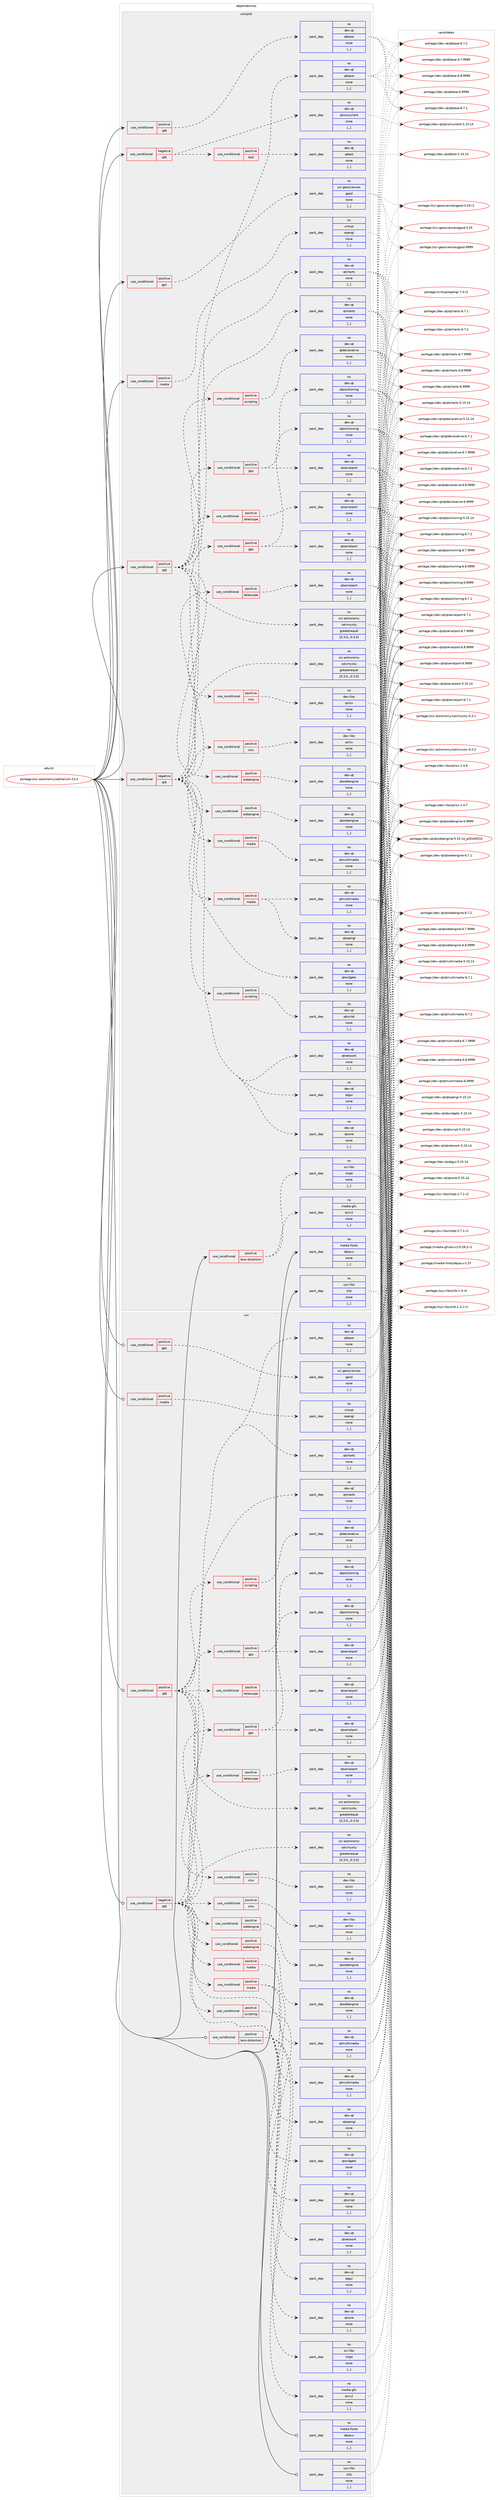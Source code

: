digraph prolog {

# *************
# Graph options
# *************

newrank=true;
concentrate=true;
compound=true;
graph [rankdir=LR,fontname=Helvetica,fontsize=10,ranksep=1.5];#, ranksep=2.5, nodesep=0.2];
edge  [arrowhead=vee];
node  [fontname=Helvetica,fontsize=10];

# **********
# The ebuild
# **********

subgraph cluster_leftcol {
color=gray;
rank=same;
label=<<i>ebuild</i>>;
id [label="portage://sci-astronomy/stellarium-23.4", color=red, width=4, href="../sci-astronomy/stellarium-23.4.svg"];
}

# ****************
# The dependencies
# ****************

subgraph cluster_midcol {
color=gray;
label=<<i>dependencies</i>>;
subgraph cluster_compile {
fillcolor="#eeeeee";
style=filled;
label=<<i>compile</i>>;
subgraph cond101233 {
dependency382672 [label=<<TABLE BORDER="0" CELLBORDER="1" CELLSPACING="0" CELLPADDING="4"><TR><TD ROWSPAN="3" CELLPADDING="10">use_conditional</TD></TR><TR><TD>negative</TD></TR><TR><TD>qt6</TD></TR></TABLE>>, shape=none, color=red];
subgraph pack278688 {
dependency382673 [label=<<TABLE BORDER="0" CELLBORDER="1" CELLSPACING="0" CELLPADDING="4" WIDTH="220"><TR><TD ROWSPAN="6" CELLPADDING="30">pack_dep</TD></TR><TR><TD WIDTH="110">no</TD></TR><TR><TD>dev-qt</TD></TR><TR><TD>qtcharts</TD></TR><TR><TD>none</TD></TR><TR><TD>[,,]</TD></TR></TABLE>>, shape=none, color=blue];
}
dependency382672:e -> dependency382673:w [weight=20,style="dashed",arrowhead="vee"];
subgraph pack278689 {
dependency382674 [label=<<TABLE BORDER="0" CELLBORDER="1" CELLSPACING="0" CELLPADDING="4" WIDTH="220"><TR><TD ROWSPAN="6" CELLPADDING="30">pack_dep</TD></TR><TR><TD WIDTH="110">no</TD></TR><TR><TD>dev-qt</TD></TR><TR><TD>qtcore</TD></TR><TR><TD>none</TD></TR><TR><TD>[,,]</TD></TR></TABLE>>, shape=none, color=blue];
}
dependency382672:e -> dependency382674:w [weight=20,style="dashed",arrowhead="vee"];
subgraph pack278690 {
dependency382675 [label=<<TABLE BORDER="0" CELLBORDER="1" CELLSPACING="0" CELLPADDING="4" WIDTH="220"><TR><TD ROWSPAN="6" CELLPADDING="30">pack_dep</TD></TR><TR><TD WIDTH="110">no</TD></TR><TR><TD>dev-qt</TD></TR><TR><TD>qtgui</TD></TR><TR><TD>none</TD></TR><TR><TD>[,,]</TD></TR></TABLE>>, shape=none, color=blue];
}
dependency382672:e -> dependency382675:w [weight=20,style="dashed",arrowhead="vee"];
subgraph pack278691 {
dependency382676 [label=<<TABLE BORDER="0" CELLBORDER="1" CELLSPACING="0" CELLPADDING="4" WIDTH="220"><TR><TD ROWSPAN="6" CELLPADDING="30">pack_dep</TD></TR><TR><TD WIDTH="110">no</TD></TR><TR><TD>dev-qt</TD></TR><TR><TD>qtnetwork</TD></TR><TR><TD>none</TD></TR><TR><TD>[,,]</TD></TR></TABLE>>, shape=none, color=blue];
}
dependency382672:e -> dependency382676:w [weight=20,style="dashed",arrowhead="vee"];
subgraph pack278692 {
dependency382677 [label=<<TABLE BORDER="0" CELLBORDER="1" CELLSPACING="0" CELLPADDING="4" WIDTH="220"><TR><TD ROWSPAN="6" CELLPADDING="30">pack_dep</TD></TR><TR><TD WIDTH="110">no</TD></TR><TR><TD>dev-qt</TD></TR><TR><TD>qtwidgets</TD></TR><TR><TD>none</TD></TR><TR><TD>[,,]</TD></TR></TABLE>>, shape=none, color=blue];
}
dependency382672:e -> dependency382677:w [weight=20,style="dashed",arrowhead="vee"];
subgraph pack278693 {
dependency382678 [label=<<TABLE BORDER="0" CELLBORDER="1" CELLSPACING="0" CELLPADDING="4" WIDTH="220"><TR><TD ROWSPAN="6" CELLPADDING="30">pack_dep</TD></TR><TR><TD WIDTH="110">no</TD></TR><TR><TD>sci-astronomy</TD></TR><TR><TD>calcmysky</TD></TR><TR><TD>greaterequal</TD></TR><TR><TD>[0.3.0,,,0.3.0]</TD></TR></TABLE>>, shape=none, color=blue];
}
dependency382672:e -> dependency382678:w [weight=20,style="dashed",arrowhead="vee"];
subgraph cond101234 {
dependency382679 [label=<<TABLE BORDER="0" CELLBORDER="1" CELLSPACING="0" CELLPADDING="4"><TR><TD ROWSPAN="3" CELLPADDING="10">use_conditional</TD></TR><TR><TD>positive</TD></TR><TR><TD>gps</TD></TR></TABLE>>, shape=none, color=red];
subgraph pack278694 {
dependency382680 [label=<<TABLE BORDER="0" CELLBORDER="1" CELLSPACING="0" CELLPADDING="4" WIDTH="220"><TR><TD ROWSPAN="6" CELLPADDING="30">pack_dep</TD></TR><TR><TD WIDTH="110">no</TD></TR><TR><TD>dev-qt</TD></TR><TR><TD>qtpositioning</TD></TR><TR><TD>none</TD></TR><TR><TD>[,,]</TD></TR></TABLE>>, shape=none, color=blue];
}
dependency382679:e -> dependency382680:w [weight=20,style="dashed",arrowhead="vee"];
subgraph pack278695 {
dependency382681 [label=<<TABLE BORDER="0" CELLBORDER="1" CELLSPACING="0" CELLPADDING="4" WIDTH="220"><TR><TD ROWSPAN="6" CELLPADDING="30">pack_dep</TD></TR><TR><TD WIDTH="110">no</TD></TR><TR><TD>dev-qt</TD></TR><TR><TD>qtserialport</TD></TR><TR><TD>none</TD></TR><TR><TD>[,,]</TD></TR></TABLE>>, shape=none, color=blue];
}
dependency382679:e -> dependency382681:w [weight=20,style="dashed",arrowhead="vee"];
}
dependency382672:e -> dependency382679:w [weight=20,style="dashed",arrowhead="vee"];
subgraph cond101235 {
dependency382682 [label=<<TABLE BORDER="0" CELLBORDER="1" CELLSPACING="0" CELLPADDING="4"><TR><TD ROWSPAN="3" CELLPADDING="10">use_conditional</TD></TR><TR><TD>positive</TD></TR><TR><TD>media</TD></TR></TABLE>>, shape=none, color=red];
subgraph pack278696 {
dependency382683 [label=<<TABLE BORDER="0" CELLBORDER="1" CELLSPACING="0" CELLPADDING="4" WIDTH="220"><TR><TD ROWSPAN="6" CELLPADDING="30">pack_dep</TD></TR><TR><TD WIDTH="110">no</TD></TR><TR><TD>dev-qt</TD></TR><TR><TD>qtmultimedia</TD></TR><TR><TD>none</TD></TR><TR><TD>[,,]</TD></TR></TABLE>>, shape=none, color=blue];
}
dependency382682:e -> dependency382683:w [weight=20,style="dashed",arrowhead="vee"];
subgraph pack278697 {
dependency382684 [label=<<TABLE BORDER="0" CELLBORDER="1" CELLSPACING="0" CELLPADDING="4" WIDTH="220"><TR><TD ROWSPAN="6" CELLPADDING="30">pack_dep</TD></TR><TR><TD WIDTH="110">no</TD></TR><TR><TD>dev-qt</TD></TR><TR><TD>qtopengl</TD></TR><TR><TD>none</TD></TR><TR><TD>[,,]</TD></TR></TABLE>>, shape=none, color=blue];
}
dependency382682:e -> dependency382684:w [weight=20,style="dashed",arrowhead="vee"];
}
dependency382672:e -> dependency382682:w [weight=20,style="dashed",arrowhead="vee"];
subgraph cond101236 {
dependency382685 [label=<<TABLE BORDER="0" CELLBORDER="1" CELLSPACING="0" CELLPADDING="4"><TR><TD ROWSPAN="3" CELLPADDING="10">use_conditional</TD></TR><TR><TD>positive</TD></TR><TR><TD>scripting</TD></TR></TABLE>>, shape=none, color=red];
subgraph pack278698 {
dependency382686 [label=<<TABLE BORDER="0" CELLBORDER="1" CELLSPACING="0" CELLPADDING="4" WIDTH="220"><TR><TD ROWSPAN="6" CELLPADDING="30">pack_dep</TD></TR><TR><TD WIDTH="110">no</TD></TR><TR><TD>dev-qt</TD></TR><TR><TD>qtscript</TD></TR><TR><TD>none</TD></TR><TR><TD>[,,]</TD></TR></TABLE>>, shape=none, color=blue];
}
dependency382685:e -> dependency382686:w [weight=20,style="dashed",arrowhead="vee"];
}
dependency382672:e -> dependency382685:w [weight=20,style="dashed",arrowhead="vee"];
subgraph cond101237 {
dependency382687 [label=<<TABLE BORDER="0" CELLBORDER="1" CELLSPACING="0" CELLPADDING="4"><TR><TD ROWSPAN="3" CELLPADDING="10">use_conditional</TD></TR><TR><TD>positive</TD></TR><TR><TD>telescope</TD></TR></TABLE>>, shape=none, color=red];
subgraph pack278699 {
dependency382688 [label=<<TABLE BORDER="0" CELLBORDER="1" CELLSPACING="0" CELLPADDING="4" WIDTH="220"><TR><TD ROWSPAN="6" CELLPADDING="30">pack_dep</TD></TR><TR><TD WIDTH="110">no</TD></TR><TR><TD>dev-qt</TD></TR><TR><TD>qtserialport</TD></TR><TR><TD>none</TD></TR><TR><TD>[,,]</TD></TR></TABLE>>, shape=none, color=blue];
}
dependency382687:e -> dependency382688:w [weight=20,style="dashed",arrowhead="vee"];
}
dependency382672:e -> dependency382687:w [weight=20,style="dashed",arrowhead="vee"];
subgraph cond101238 {
dependency382689 [label=<<TABLE BORDER="0" CELLBORDER="1" CELLSPACING="0" CELLPADDING="4"><TR><TD ROWSPAN="3" CELLPADDING="10">use_conditional</TD></TR><TR><TD>positive</TD></TR><TR><TD>webengine</TD></TR></TABLE>>, shape=none, color=red];
subgraph pack278700 {
dependency382690 [label=<<TABLE BORDER="0" CELLBORDER="1" CELLSPACING="0" CELLPADDING="4" WIDTH="220"><TR><TD ROWSPAN="6" CELLPADDING="30">pack_dep</TD></TR><TR><TD WIDTH="110">no</TD></TR><TR><TD>dev-qt</TD></TR><TR><TD>qtwebengine</TD></TR><TR><TD>none</TD></TR><TR><TD>[,,]</TD></TR></TABLE>>, shape=none, color=blue];
}
dependency382689:e -> dependency382690:w [weight=20,style="dashed",arrowhead="vee"];
}
dependency382672:e -> dependency382689:w [weight=20,style="dashed",arrowhead="vee"];
subgraph cond101239 {
dependency382691 [label=<<TABLE BORDER="0" CELLBORDER="1" CELLSPACING="0" CELLPADDING="4"><TR><TD ROWSPAN="3" CELLPADDING="10">use_conditional</TD></TR><TR><TD>positive</TD></TR><TR><TD>xlsx</TD></TR></TABLE>>, shape=none, color=red];
subgraph pack278701 {
dependency382692 [label=<<TABLE BORDER="0" CELLBORDER="1" CELLSPACING="0" CELLPADDING="4" WIDTH="220"><TR><TD ROWSPAN="6" CELLPADDING="30">pack_dep</TD></TR><TR><TD WIDTH="110">no</TD></TR><TR><TD>dev-libs</TD></TR><TR><TD>qxlsx</TD></TR><TR><TD>none</TD></TR><TR><TD>[,,]</TD></TR></TABLE>>, shape=none, color=blue];
}
dependency382691:e -> dependency382692:w [weight=20,style="dashed",arrowhead="vee"];
}
dependency382672:e -> dependency382691:w [weight=20,style="dashed",arrowhead="vee"];
}
id:e -> dependency382672:w [weight=20,style="solid",arrowhead="vee"];
subgraph cond101240 {
dependency382693 [label=<<TABLE BORDER="0" CELLBORDER="1" CELLSPACING="0" CELLPADDING="4"><TR><TD ROWSPAN="3" CELLPADDING="10">use_conditional</TD></TR><TR><TD>negative</TD></TR><TR><TD>qt6</TD></TR></TABLE>>, shape=none, color=red];
subgraph pack278702 {
dependency382694 [label=<<TABLE BORDER="0" CELLBORDER="1" CELLSPACING="0" CELLPADDING="4" WIDTH="220"><TR><TD ROWSPAN="6" CELLPADDING="30">pack_dep</TD></TR><TR><TD WIDTH="110">no</TD></TR><TR><TD>dev-qt</TD></TR><TR><TD>qtconcurrent</TD></TR><TR><TD>none</TD></TR><TR><TD>[,,]</TD></TR></TABLE>>, shape=none, color=blue];
}
dependency382693:e -> dependency382694:w [weight=20,style="dashed",arrowhead="vee"];
subgraph cond101241 {
dependency382695 [label=<<TABLE BORDER="0" CELLBORDER="1" CELLSPACING="0" CELLPADDING="4"><TR><TD ROWSPAN="3" CELLPADDING="10">use_conditional</TD></TR><TR><TD>positive</TD></TR><TR><TD>test</TD></TR></TABLE>>, shape=none, color=red];
subgraph pack278703 {
dependency382696 [label=<<TABLE BORDER="0" CELLBORDER="1" CELLSPACING="0" CELLPADDING="4" WIDTH="220"><TR><TD ROWSPAN="6" CELLPADDING="30">pack_dep</TD></TR><TR><TD WIDTH="110">no</TD></TR><TR><TD>dev-qt</TD></TR><TR><TD>qttest</TD></TR><TR><TD>none</TD></TR><TR><TD>[,,]</TD></TR></TABLE>>, shape=none, color=blue];
}
dependency382695:e -> dependency382696:w [weight=20,style="dashed",arrowhead="vee"];
}
dependency382693:e -> dependency382695:w [weight=20,style="dashed",arrowhead="vee"];
}
id:e -> dependency382693:w [weight=20,style="solid",arrowhead="vee"];
subgraph cond101242 {
dependency382697 [label=<<TABLE BORDER="0" CELLBORDER="1" CELLSPACING="0" CELLPADDING="4"><TR><TD ROWSPAN="3" CELLPADDING="10">use_conditional</TD></TR><TR><TD>positive</TD></TR><TR><TD>gps</TD></TR></TABLE>>, shape=none, color=red];
subgraph pack278704 {
dependency382698 [label=<<TABLE BORDER="0" CELLBORDER="1" CELLSPACING="0" CELLPADDING="4" WIDTH="220"><TR><TD ROWSPAN="6" CELLPADDING="30">pack_dep</TD></TR><TR><TD WIDTH="110">no</TD></TR><TR><TD>sci-geosciences</TD></TR><TR><TD>gpsd</TD></TR><TR><TD>none</TD></TR><TR><TD>[,,]</TD></TR></TABLE>>, shape=none, color=blue];
}
dependency382697:e -> dependency382698:w [weight=20,style="dashed",arrowhead="vee"];
}
id:e -> dependency382697:w [weight=20,style="solid",arrowhead="vee"];
subgraph cond101243 {
dependency382699 [label=<<TABLE BORDER="0" CELLBORDER="1" CELLSPACING="0" CELLPADDING="4"><TR><TD ROWSPAN="3" CELLPADDING="10">use_conditional</TD></TR><TR><TD>positive</TD></TR><TR><TD>lens-distortion</TD></TR></TABLE>>, shape=none, color=red];
subgraph pack278705 {
dependency382700 [label=<<TABLE BORDER="0" CELLBORDER="1" CELLSPACING="0" CELLPADDING="4" WIDTH="220"><TR><TD ROWSPAN="6" CELLPADDING="30">pack_dep</TD></TR><TR><TD WIDTH="110">no</TD></TR><TR><TD>media-gfx</TD></TR><TR><TD>exiv2</TD></TR><TR><TD>none</TD></TR><TR><TD>[,,]</TD></TR></TABLE>>, shape=none, color=blue];
}
dependency382699:e -> dependency382700:w [weight=20,style="dashed",arrowhead="vee"];
subgraph pack278706 {
dependency382701 [label=<<TABLE BORDER="0" CELLBORDER="1" CELLSPACING="0" CELLPADDING="4" WIDTH="220"><TR><TD ROWSPAN="6" CELLPADDING="30">pack_dep</TD></TR><TR><TD WIDTH="110">no</TD></TR><TR><TD>sci-libs</TD></TR><TR><TD>nlopt</TD></TR><TR><TD>none</TD></TR><TR><TD>[,,]</TD></TR></TABLE>>, shape=none, color=blue];
}
dependency382699:e -> dependency382701:w [weight=20,style="dashed",arrowhead="vee"];
}
id:e -> dependency382699:w [weight=20,style="solid",arrowhead="vee"];
subgraph cond101244 {
dependency382702 [label=<<TABLE BORDER="0" CELLBORDER="1" CELLSPACING="0" CELLPADDING="4"><TR><TD ROWSPAN="3" CELLPADDING="10">use_conditional</TD></TR><TR><TD>positive</TD></TR><TR><TD>media</TD></TR></TABLE>>, shape=none, color=red];
subgraph pack278707 {
dependency382703 [label=<<TABLE BORDER="0" CELLBORDER="1" CELLSPACING="0" CELLPADDING="4" WIDTH="220"><TR><TD ROWSPAN="6" CELLPADDING="30">pack_dep</TD></TR><TR><TD WIDTH="110">no</TD></TR><TR><TD>virtual</TD></TR><TR><TD>opengl</TD></TR><TR><TD>none</TD></TR><TR><TD>[,,]</TD></TR></TABLE>>, shape=none, color=blue];
}
dependency382702:e -> dependency382703:w [weight=20,style="dashed",arrowhead="vee"];
}
id:e -> dependency382702:w [weight=20,style="solid",arrowhead="vee"];
subgraph cond101245 {
dependency382704 [label=<<TABLE BORDER="0" CELLBORDER="1" CELLSPACING="0" CELLPADDING="4"><TR><TD ROWSPAN="3" CELLPADDING="10">use_conditional</TD></TR><TR><TD>positive</TD></TR><TR><TD>qt6</TD></TR></TABLE>>, shape=none, color=red];
subgraph pack278708 {
dependency382705 [label=<<TABLE BORDER="0" CELLBORDER="1" CELLSPACING="0" CELLPADDING="4" WIDTH="220"><TR><TD ROWSPAN="6" CELLPADDING="30">pack_dep</TD></TR><TR><TD WIDTH="110">no</TD></TR><TR><TD>dev-qt</TD></TR><TR><TD>qtbase</TD></TR><TR><TD>none</TD></TR><TR><TD>[,,]</TD></TR></TABLE>>, shape=none, color=blue];
}
dependency382704:e -> dependency382705:w [weight=20,style="dashed",arrowhead="vee"];
}
id:e -> dependency382704:w [weight=20,style="solid",arrowhead="vee"];
subgraph cond101246 {
dependency382706 [label=<<TABLE BORDER="0" CELLBORDER="1" CELLSPACING="0" CELLPADDING="4"><TR><TD ROWSPAN="3" CELLPADDING="10">use_conditional</TD></TR><TR><TD>positive</TD></TR><TR><TD>qt6</TD></TR></TABLE>>, shape=none, color=red];
subgraph pack278709 {
dependency382707 [label=<<TABLE BORDER="0" CELLBORDER="1" CELLSPACING="0" CELLPADDING="4" WIDTH="220"><TR><TD ROWSPAN="6" CELLPADDING="30">pack_dep</TD></TR><TR><TD WIDTH="110">no</TD></TR><TR><TD>dev-qt</TD></TR><TR><TD>qtbase</TD></TR><TR><TD>none</TD></TR><TR><TD>[,,]</TD></TR></TABLE>>, shape=none, color=blue];
}
dependency382706:e -> dependency382707:w [weight=20,style="dashed",arrowhead="vee"];
subgraph pack278710 {
dependency382708 [label=<<TABLE BORDER="0" CELLBORDER="1" CELLSPACING="0" CELLPADDING="4" WIDTH="220"><TR><TD ROWSPAN="6" CELLPADDING="30">pack_dep</TD></TR><TR><TD WIDTH="110">no</TD></TR><TR><TD>dev-qt</TD></TR><TR><TD>qtcharts</TD></TR><TR><TD>none</TD></TR><TR><TD>[,,]</TD></TR></TABLE>>, shape=none, color=blue];
}
dependency382706:e -> dependency382708:w [weight=20,style="dashed",arrowhead="vee"];
subgraph pack278711 {
dependency382709 [label=<<TABLE BORDER="0" CELLBORDER="1" CELLSPACING="0" CELLPADDING="4" WIDTH="220"><TR><TD ROWSPAN="6" CELLPADDING="30">pack_dep</TD></TR><TR><TD WIDTH="110">no</TD></TR><TR><TD>sci-astronomy</TD></TR><TR><TD>calcmysky</TD></TR><TR><TD>greaterequal</TD></TR><TR><TD>[0.3.0,,,0.3.0]</TD></TR></TABLE>>, shape=none, color=blue];
}
dependency382706:e -> dependency382709:w [weight=20,style="dashed",arrowhead="vee"];
subgraph cond101247 {
dependency382710 [label=<<TABLE BORDER="0" CELLBORDER="1" CELLSPACING="0" CELLPADDING="4"><TR><TD ROWSPAN="3" CELLPADDING="10">use_conditional</TD></TR><TR><TD>positive</TD></TR><TR><TD>gps</TD></TR></TABLE>>, shape=none, color=red];
subgraph pack278712 {
dependency382711 [label=<<TABLE BORDER="0" CELLBORDER="1" CELLSPACING="0" CELLPADDING="4" WIDTH="220"><TR><TD ROWSPAN="6" CELLPADDING="30">pack_dep</TD></TR><TR><TD WIDTH="110">no</TD></TR><TR><TD>dev-qt</TD></TR><TR><TD>qtpositioning</TD></TR><TR><TD>none</TD></TR><TR><TD>[,,]</TD></TR></TABLE>>, shape=none, color=blue];
}
dependency382710:e -> dependency382711:w [weight=20,style="dashed",arrowhead="vee"];
subgraph pack278713 {
dependency382712 [label=<<TABLE BORDER="0" CELLBORDER="1" CELLSPACING="0" CELLPADDING="4" WIDTH="220"><TR><TD ROWSPAN="6" CELLPADDING="30">pack_dep</TD></TR><TR><TD WIDTH="110">no</TD></TR><TR><TD>dev-qt</TD></TR><TR><TD>qtserialport</TD></TR><TR><TD>none</TD></TR><TR><TD>[,,]</TD></TR></TABLE>>, shape=none, color=blue];
}
dependency382710:e -> dependency382712:w [weight=20,style="dashed",arrowhead="vee"];
}
dependency382706:e -> dependency382710:w [weight=20,style="dashed",arrowhead="vee"];
subgraph cond101248 {
dependency382713 [label=<<TABLE BORDER="0" CELLBORDER="1" CELLSPACING="0" CELLPADDING="4"><TR><TD ROWSPAN="3" CELLPADDING="10">use_conditional</TD></TR><TR><TD>positive</TD></TR><TR><TD>media</TD></TR></TABLE>>, shape=none, color=red];
subgraph pack278714 {
dependency382714 [label=<<TABLE BORDER="0" CELLBORDER="1" CELLSPACING="0" CELLPADDING="4" WIDTH="220"><TR><TD ROWSPAN="6" CELLPADDING="30">pack_dep</TD></TR><TR><TD WIDTH="110">no</TD></TR><TR><TD>dev-qt</TD></TR><TR><TD>qtmultimedia</TD></TR><TR><TD>none</TD></TR><TR><TD>[,,]</TD></TR></TABLE>>, shape=none, color=blue];
}
dependency382713:e -> dependency382714:w [weight=20,style="dashed",arrowhead="vee"];
}
dependency382706:e -> dependency382713:w [weight=20,style="dashed",arrowhead="vee"];
subgraph cond101249 {
dependency382715 [label=<<TABLE BORDER="0" CELLBORDER="1" CELLSPACING="0" CELLPADDING="4"><TR><TD ROWSPAN="3" CELLPADDING="10">use_conditional</TD></TR><TR><TD>positive</TD></TR><TR><TD>scripting</TD></TR></TABLE>>, shape=none, color=red];
subgraph pack278715 {
dependency382716 [label=<<TABLE BORDER="0" CELLBORDER="1" CELLSPACING="0" CELLPADDING="4" WIDTH="220"><TR><TD ROWSPAN="6" CELLPADDING="30">pack_dep</TD></TR><TR><TD WIDTH="110">no</TD></TR><TR><TD>dev-qt</TD></TR><TR><TD>qtdeclarative</TD></TR><TR><TD>none</TD></TR><TR><TD>[,,]</TD></TR></TABLE>>, shape=none, color=blue];
}
dependency382715:e -> dependency382716:w [weight=20,style="dashed",arrowhead="vee"];
}
dependency382706:e -> dependency382715:w [weight=20,style="dashed",arrowhead="vee"];
subgraph cond101250 {
dependency382717 [label=<<TABLE BORDER="0" CELLBORDER="1" CELLSPACING="0" CELLPADDING="4"><TR><TD ROWSPAN="3" CELLPADDING="10">use_conditional</TD></TR><TR><TD>positive</TD></TR><TR><TD>telescope</TD></TR></TABLE>>, shape=none, color=red];
subgraph pack278716 {
dependency382718 [label=<<TABLE BORDER="0" CELLBORDER="1" CELLSPACING="0" CELLPADDING="4" WIDTH="220"><TR><TD ROWSPAN="6" CELLPADDING="30">pack_dep</TD></TR><TR><TD WIDTH="110">no</TD></TR><TR><TD>dev-qt</TD></TR><TR><TD>qtserialport</TD></TR><TR><TD>none</TD></TR><TR><TD>[,,]</TD></TR></TABLE>>, shape=none, color=blue];
}
dependency382717:e -> dependency382718:w [weight=20,style="dashed",arrowhead="vee"];
}
dependency382706:e -> dependency382717:w [weight=20,style="dashed",arrowhead="vee"];
subgraph cond101251 {
dependency382719 [label=<<TABLE BORDER="0" CELLBORDER="1" CELLSPACING="0" CELLPADDING="4"><TR><TD ROWSPAN="3" CELLPADDING="10">use_conditional</TD></TR><TR><TD>positive</TD></TR><TR><TD>webengine</TD></TR></TABLE>>, shape=none, color=red];
subgraph pack278717 {
dependency382720 [label=<<TABLE BORDER="0" CELLBORDER="1" CELLSPACING="0" CELLPADDING="4" WIDTH="220"><TR><TD ROWSPAN="6" CELLPADDING="30">pack_dep</TD></TR><TR><TD WIDTH="110">no</TD></TR><TR><TD>dev-qt</TD></TR><TR><TD>qtwebengine</TD></TR><TR><TD>none</TD></TR><TR><TD>[,,]</TD></TR></TABLE>>, shape=none, color=blue];
}
dependency382719:e -> dependency382720:w [weight=20,style="dashed",arrowhead="vee"];
}
dependency382706:e -> dependency382719:w [weight=20,style="dashed",arrowhead="vee"];
subgraph cond101252 {
dependency382721 [label=<<TABLE BORDER="0" CELLBORDER="1" CELLSPACING="0" CELLPADDING="4"><TR><TD ROWSPAN="3" CELLPADDING="10">use_conditional</TD></TR><TR><TD>positive</TD></TR><TR><TD>xlsx</TD></TR></TABLE>>, shape=none, color=red];
subgraph pack278718 {
dependency382722 [label=<<TABLE BORDER="0" CELLBORDER="1" CELLSPACING="0" CELLPADDING="4" WIDTH="220"><TR><TD ROWSPAN="6" CELLPADDING="30">pack_dep</TD></TR><TR><TD WIDTH="110">no</TD></TR><TR><TD>dev-libs</TD></TR><TR><TD>qxlsx</TD></TR><TR><TD>none</TD></TR><TR><TD>[,,]</TD></TR></TABLE>>, shape=none, color=blue];
}
dependency382721:e -> dependency382722:w [weight=20,style="dashed",arrowhead="vee"];
}
dependency382706:e -> dependency382721:w [weight=20,style="dashed",arrowhead="vee"];
}
id:e -> dependency382706:w [weight=20,style="solid",arrowhead="vee"];
subgraph pack278719 {
dependency382723 [label=<<TABLE BORDER="0" CELLBORDER="1" CELLSPACING="0" CELLPADDING="4" WIDTH="220"><TR><TD ROWSPAN="6" CELLPADDING="30">pack_dep</TD></TR><TR><TD WIDTH="110">no</TD></TR><TR><TD>media-fonts</TD></TR><TR><TD>dejavu</TD></TR><TR><TD>none</TD></TR><TR><TD>[,,]</TD></TR></TABLE>>, shape=none, color=blue];
}
id:e -> dependency382723:w [weight=20,style="solid",arrowhead="vee"];
subgraph pack278720 {
dependency382724 [label=<<TABLE BORDER="0" CELLBORDER="1" CELLSPACING="0" CELLPADDING="4" WIDTH="220"><TR><TD ROWSPAN="6" CELLPADDING="30">pack_dep</TD></TR><TR><TD WIDTH="110">no</TD></TR><TR><TD>sys-libs</TD></TR><TR><TD>zlib</TD></TR><TR><TD>none</TD></TR><TR><TD>[,,]</TD></TR></TABLE>>, shape=none, color=blue];
}
id:e -> dependency382724:w [weight=20,style="solid",arrowhead="vee"];
}
subgraph cluster_compileandrun {
fillcolor="#eeeeee";
style=filled;
label=<<i>compile and run</i>>;
}
subgraph cluster_run {
fillcolor="#eeeeee";
style=filled;
label=<<i>run</i>>;
subgraph cond101253 {
dependency382725 [label=<<TABLE BORDER="0" CELLBORDER="1" CELLSPACING="0" CELLPADDING="4"><TR><TD ROWSPAN="3" CELLPADDING="10">use_conditional</TD></TR><TR><TD>negative</TD></TR><TR><TD>qt6</TD></TR></TABLE>>, shape=none, color=red];
subgraph pack278721 {
dependency382726 [label=<<TABLE BORDER="0" CELLBORDER="1" CELLSPACING="0" CELLPADDING="4" WIDTH="220"><TR><TD ROWSPAN="6" CELLPADDING="30">pack_dep</TD></TR><TR><TD WIDTH="110">no</TD></TR><TR><TD>dev-qt</TD></TR><TR><TD>qtcharts</TD></TR><TR><TD>none</TD></TR><TR><TD>[,,]</TD></TR></TABLE>>, shape=none, color=blue];
}
dependency382725:e -> dependency382726:w [weight=20,style="dashed",arrowhead="vee"];
subgraph pack278722 {
dependency382727 [label=<<TABLE BORDER="0" CELLBORDER="1" CELLSPACING="0" CELLPADDING="4" WIDTH="220"><TR><TD ROWSPAN="6" CELLPADDING="30">pack_dep</TD></TR><TR><TD WIDTH="110">no</TD></TR><TR><TD>dev-qt</TD></TR><TR><TD>qtcore</TD></TR><TR><TD>none</TD></TR><TR><TD>[,,]</TD></TR></TABLE>>, shape=none, color=blue];
}
dependency382725:e -> dependency382727:w [weight=20,style="dashed",arrowhead="vee"];
subgraph pack278723 {
dependency382728 [label=<<TABLE BORDER="0" CELLBORDER="1" CELLSPACING="0" CELLPADDING="4" WIDTH="220"><TR><TD ROWSPAN="6" CELLPADDING="30">pack_dep</TD></TR><TR><TD WIDTH="110">no</TD></TR><TR><TD>dev-qt</TD></TR><TR><TD>qtgui</TD></TR><TR><TD>none</TD></TR><TR><TD>[,,]</TD></TR></TABLE>>, shape=none, color=blue];
}
dependency382725:e -> dependency382728:w [weight=20,style="dashed",arrowhead="vee"];
subgraph pack278724 {
dependency382729 [label=<<TABLE BORDER="0" CELLBORDER="1" CELLSPACING="0" CELLPADDING="4" WIDTH="220"><TR><TD ROWSPAN="6" CELLPADDING="30">pack_dep</TD></TR><TR><TD WIDTH="110">no</TD></TR><TR><TD>dev-qt</TD></TR><TR><TD>qtnetwork</TD></TR><TR><TD>none</TD></TR><TR><TD>[,,]</TD></TR></TABLE>>, shape=none, color=blue];
}
dependency382725:e -> dependency382729:w [weight=20,style="dashed",arrowhead="vee"];
subgraph pack278725 {
dependency382730 [label=<<TABLE BORDER="0" CELLBORDER="1" CELLSPACING="0" CELLPADDING="4" WIDTH="220"><TR><TD ROWSPAN="6" CELLPADDING="30">pack_dep</TD></TR><TR><TD WIDTH="110">no</TD></TR><TR><TD>dev-qt</TD></TR><TR><TD>qtwidgets</TD></TR><TR><TD>none</TD></TR><TR><TD>[,,]</TD></TR></TABLE>>, shape=none, color=blue];
}
dependency382725:e -> dependency382730:w [weight=20,style="dashed",arrowhead="vee"];
subgraph pack278726 {
dependency382731 [label=<<TABLE BORDER="0" CELLBORDER="1" CELLSPACING="0" CELLPADDING="4" WIDTH="220"><TR><TD ROWSPAN="6" CELLPADDING="30">pack_dep</TD></TR><TR><TD WIDTH="110">no</TD></TR><TR><TD>sci-astronomy</TD></TR><TR><TD>calcmysky</TD></TR><TR><TD>greaterequal</TD></TR><TR><TD>[0.3.0,,,0.3.0]</TD></TR></TABLE>>, shape=none, color=blue];
}
dependency382725:e -> dependency382731:w [weight=20,style="dashed",arrowhead="vee"];
subgraph cond101254 {
dependency382732 [label=<<TABLE BORDER="0" CELLBORDER="1" CELLSPACING="0" CELLPADDING="4"><TR><TD ROWSPAN="3" CELLPADDING="10">use_conditional</TD></TR><TR><TD>positive</TD></TR><TR><TD>gps</TD></TR></TABLE>>, shape=none, color=red];
subgraph pack278727 {
dependency382733 [label=<<TABLE BORDER="0" CELLBORDER="1" CELLSPACING="0" CELLPADDING="4" WIDTH="220"><TR><TD ROWSPAN="6" CELLPADDING="30">pack_dep</TD></TR><TR><TD WIDTH="110">no</TD></TR><TR><TD>dev-qt</TD></TR><TR><TD>qtpositioning</TD></TR><TR><TD>none</TD></TR><TR><TD>[,,]</TD></TR></TABLE>>, shape=none, color=blue];
}
dependency382732:e -> dependency382733:w [weight=20,style="dashed",arrowhead="vee"];
subgraph pack278728 {
dependency382734 [label=<<TABLE BORDER="0" CELLBORDER="1" CELLSPACING="0" CELLPADDING="4" WIDTH="220"><TR><TD ROWSPAN="6" CELLPADDING="30">pack_dep</TD></TR><TR><TD WIDTH="110">no</TD></TR><TR><TD>dev-qt</TD></TR><TR><TD>qtserialport</TD></TR><TR><TD>none</TD></TR><TR><TD>[,,]</TD></TR></TABLE>>, shape=none, color=blue];
}
dependency382732:e -> dependency382734:w [weight=20,style="dashed",arrowhead="vee"];
}
dependency382725:e -> dependency382732:w [weight=20,style="dashed",arrowhead="vee"];
subgraph cond101255 {
dependency382735 [label=<<TABLE BORDER="0" CELLBORDER="1" CELLSPACING="0" CELLPADDING="4"><TR><TD ROWSPAN="3" CELLPADDING="10">use_conditional</TD></TR><TR><TD>positive</TD></TR><TR><TD>media</TD></TR></TABLE>>, shape=none, color=red];
subgraph pack278729 {
dependency382736 [label=<<TABLE BORDER="0" CELLBORDER="1" CELLSPACING="0" CELLPADDING="4" WIDTH="220"><TR><TD ROWSPAN="6" CELLPADDING="30">pack_dep</TD></TR><TR><TD WIDTH="110">no</TD></TR><TR><TD>dev-qt</TD></TR><TR><TD>qtmultimedia</TD></TR><TR><TD>none</TD></TR><TR><TD>[,,]</TD></TR></TABLE>>, shape=none, color=blue];
}
dependency382735:e -> dependency382736:w [weight=20,style="dashed",arrowhead="vee"];
subgraph pack278730 {
dependency382737 [label=<<TABLE BORDER="0" CELLBORDER="1" CELLSPACING="0" CELLPADDING="4" WIDTH="220"><TR><TD ROWSPAN="6" CELLPADDING="30">pack_dep</TD></TR><TR><TD WIDTH="110">no</TD></TR><TR><TD>dev-qt</TD></TR><TR><TD>qtopengl</TD></TR><TR><TD>none</TD></TR><TR><TD>[,,]</TD></TR></TABLE>>, shape=none, color=blue];
}
dependency382735:e -> dependency382737:w [weight=20,style="dashed",arrowhead="vee"];
}
dependency382725:e -> dependency382735:w [weight=20,style="dashed",arrowhead="vee"];
subgraph cond101256 {
dependency382738 [label=<<TABLE BORDER="0" CELLBORDER="1" CELLSPACING="0" CELLPADDING="4"><TR><TD ROWSPAN="3" CELLPADDING="10">use_conditional</TD></TR><TR><TD>positive</TD></TR><TR><TD>scripting</TD></TR></TABLE>>, shape=none, color=red];
subgraph pack278731 {
dependency382739 [label=<<TABLE BORDER="0" CELLBORDER="1" CELLSPACING="0" CELLPADDING="4" WIDTH="220"><TR><TD ROWSPAN="6" CELLPADDING="30">pack_dep</TD></TR><TR><TD WIDTH="110">no</TD></TR><TR><TD>dev-qt</TD></TR><TR><TD>qtscript</TD></TR><TR><TD>none</TD></TR><TR><TD>[,,]</TD></TR></TABLE>>, shape=none, color=blue];
}
dependency382738:e -> dependency382739:w [weight=20,style="dashed",arrowhead="vee"];
}
dependency382725:e -> dependency382738:w [weight=20,style="dashed",arrowhead="vee"];
subgraph cond101257 {
dependency382740 [label=<<TABLE BORDER="0" CELLBORDER="1" CELLSPACING="0" CELLPADDING="4"><TR><TD ROWSPAN="3" CELLPADDING="10">use_conditional</TD></TR><TR><TD>positive</TD></TR><TR><TD>telescope</TD></TR></TABLE>>, shape=none, color=red];
subgraph pack278732 {
dependency382741 [label=<<TABLE BORDER="0" CELLBORDER="1" CELLSPACING="0" CELLPADDING="4" WIDTH="220"><TR><TD ROWSPAN="6" CELLPADDING="30">pack_dep</TD></TR><TR><TD WIDTH="110">no</TD></TR><TR><TD>dev-qt</TD></TR><TR><TD>qtserialport</TD></TR><TR><TD>none</TD></TR><TR><TD>[,,]</TD></TR></TABLE>>, shape=none, color=blue];
}
dependency382740:e -> dependency382741:w [weight=20,style="dashed",arrowhead="vee"];
}
dependency382725:e -> dependency382740:w [weight=20,style="dashed",arrowhead="vee"];
subgraph cond101258 {
dependency382742 [label=<<TABLE BORDER="0" CELLBORDER="1" CELLSPACING="0" CELLPADDING="4"><TR><TD ROWSPAN="3" CELLPADDING="10">use_conditional</TD></TR><TR><TD>positive</TD></TR><TR><TD>webengine</TD></TR></TABLE>>, shape=none, color=red];
subgraph pack278733 {
dependency382743 [label=<<TABLE BORDER="0" CELLBORDER="1" CELLSPACING="0" CELLPADDING="4" WIDTH="220"><TR><TD ROWSPAN="6" CELLPADDING="30">pack_dep</TD></TR><TR><TD WIDTH="110">no</TD></TR><TR><TD>dev-qt</TD></TR><TR><TD>qtwebengine</TD></TR><TR><TD>none</TD></TR><TR><TD>[,,]</TD></TR></TABLE>>, shape=none, color=blue];
}
dependency382742:e -> dependency382743:w [weight=20,style="dashed",arrowhead="vee"];
}
dependency382725:e -> dependency382742:w [weight=20,style="dashed",arrowhead="vee"];
subgraph cond101259 {
dependency382744 [label=<<TABLE BORDER="0" CELLBORDER="1" CELLSPACING="0" CELLPADDING="4"><TR><TD ROWSPAN="3" CELLPADDING="10">use_conditional</TD></TR><TR><TD>positive</TD></TR><TR><TD>xlsx</TD></TR></TABLE>>, shape=none, color=red];
subgraph pack278734 {
dependency382745 [label=<<TABLE BORDER="0" CELLBORDER="1" CELLSPACING="0" CELLPADDING="4" WIDTH="220"><TR><TD ROWSPAN="6" CELLPADDING="30">pack_dep</TD></TR><TR><TD WIDTH="110">no</TD></TR><TR><TD>dev-libs</TD></TR><TR><TD>qxlsx</TD></TR><TR><TD>none</TD></TR><TR><TD>[,,]</TD></TR></TABLE>>, shape=none, color=blue];
}
dependency382744:e -> dependency382745:w [weight=20,style="dashed",arrowhead="vee"];
}
dependency382725:e -> dependency382744:w [weight=20,style="dashed",arrowhead="vee"];
}
id:e -> dependency382725:w [weight=20,style="solid",arrowhead="odot"];
subgraph cond101260 {
dependency382746 [label=<<TABLE BORDER="0" CELLBORDER="1" CELLSPACING="0" CELLPADDING="4"><TR><TD ROWSPAN="3" CELLPADDING="10">use_conditional</TD></TR><TR><TD>positive</TD></TR><TR><TD>gps</TD></TR></TABLE>>, shape=none, color=red];
subgraph pack278735 {
dependency382747 [label=<<TABLE BORDER="0" CELLBORDER="1" CELLSPACING="0" CELLPADDING="4" WIDTH="220"><TR><TD ROWSPAN="6" CELLPADDING="30">pack_dep</TD></TR><TR><TD WIDTH="110">no</TD></TR><TR><TD>sci-geosciences</TD></TR><TR><TD>gpsd</TD></TR><TR><TD>none</TD></TR><TR><TD>[,,]</TD></TR></TABLE>>, shape=none, color=blue];
}
dependency382746:e -> dependency382747:w [weight=20,style="dashed",arrowhead="vee"];
}
id:e -> dependency382746:w [weight=20,style="solid",arrowhead="odot"];
subgraph cond101261 {
dependency382748 [label=<<TABLE BORDER="0" CELLBORDER="1" CELLSPACING="0" CELLPADDING="4"><TR><TD ROWSPAN="3" CELLPADDING="10">use_conditional</TD></TR><TR><TD>positive</TD></TR><TR><TD>lens-distortion</TD></TR></TABLE>>, shape=none, color=red];
subgraph pack278736 {
dependency382749 [label=<<TABLE BORDER="0" CELLBORDER="1" CELLSPACING="0" CELLPADDING="4" WIDTH="220"><TR><TD ROWSPAN="6" CELLPADDING="30">pack_dep</TD></TR><TR><TD WIDTH="110">no</TD></TR><TR><TD>media-gfx</TD></TR><TR><TD>exiv2</TD></TR><TR><TD>none</TD></TR><TR><TD>[,,]</TD></TR></TABLE>>, shape=none, color=blue];
}
dependency382748:e -> dependency382749:w [weight=20,style="dashed",arrowhead="vee"];
subgraph pack278737 {
dependency382750 [label=<<TABLE BORDER="0" CELLBORDER="1" CELLSPACING="0" CELLPADDING="4" WIDTH="220"><TR><TD ROWSPAN="6" CELLPADDING="30">pack_dep</TD></TR><TR><TD WIDTH="110">no</TD></TR><TR><TD>sci-libs</TD></TR><TR><TD>nlopt</TD></TR><TR><TD>none</TD></TR><TR><TD>[,,]</TD></TR></TABLE>>, shape=none, color=blue];
}
dependency382748:e -> dependency382750:w [weight=20,style="dashed",arrowhead="vee"];
}
id:e -> dependency382748:w [weight=20,style="solid",arrowhead="odot"];
subgraph cond101262 {
dependency382751 [label=<<TABLE BORDER="0" CELLBORDER="1" CELLSPACING="0" CELLPADDING="4"><TR><TD ROWSPAN="3" CELLPADDING="10">use_conditional</TD></TR><TR><TD>positive</TD></TR><TR><TD>media</TD></TR></TABLE>>, shape=none, color=red];
subgraph pack278738 {
dependency382752 [label=<<TABLE BORDER="0" CELLBORDER="1" CELLSPACING="0" CELLPADDING="4" WIDTH="220"><TR><TD ROWSPAN="6" CELLPADDING="30">pack_dep</TD></TR><TR><TD WIDTH="110">no</TD></TR><TR><TD>virtual</TD></TR><TR><TD>opengl</TD></TR><TR><TD>none</TD></TR><TR><TD>[,,]</TD></TR></TABLE>>, shape=none, color=blue];
}
dependency382751:e -> dependency382752:w [weight=20,style="dashed",arrowhead="vee"];
}
id:e -> dependency382751:w [weight=20,style="solid",arrowhead="odot"];
subgraph cond101263 {
dependency382753 [label=<<TABLE BORDER="0" CELLBORDER="1" CELLSPACING="0" CELLPADDING="4"><TR><TD ROWSPAN="3" CELLPADDING="10">use_conditional</TD></TR><TR><TD>positive</TD></TR><TR><TD>qt6</TD></TR></TABLE>>, shape=none, color=red];
subgraph pack278739 {
dependency382754 [label=<<TABLE BORDER="0" CELLBORDER="1" CELLSPACING="0" CELLPADDING="4" WIDTH="220"><TR><TD ROWSPAN="6" CELLPADDING="30">pack_dep</TD></TR><TR><TD WIDTH="110">no</TD></TR><TR><TD>dev-qt</TD></TR><TR><TD>qtbase</TD></TR><TR><TD>none</TD></TR><TR><TD>[,,]</TD></TR></TABLE>>, shape=none, color=blue];
}
dependency382753:e -> dependency382754:w [weight=20,style="dashed",arrowhead="vee"];
subgraph pack278740 {
dependency382755 [label=<<TABLE BORDER="0" CELLBORDER="1" CELLSPACING="0" CELLPADDING="4" WIDTH="220"><TR><TD ROWSPAN="6" CELLPADDING="30">pack_dep</TD></TR><TR><TD WIDTH="110">no</TD></TR><TR><TD>dev-qt</TD></TR><TR><TD>qtcharts</TD></TR><TR><TD>none</TD></TR><TR><TD>[,,]</TD></TR></TABLE>>, shape=none, color=blue];
}
dependency382753:e -> dependency382755:w [weight=20,style="dashed",arrowhead="vee"];
subgraph pack278741 {
dependency382756 [label=<<TABLE BORDER="0" CELLBORDER="1" CELLSPACING="0" CELLPADDING="4" WIDTH="220"><TR><TD ROWSPAN="6" CELLPADDING="30">pack_dep</TD></TR><TR><TD WIDTH="110">no</TD></TR><TR><TD>sci-astronomy</TD></TR><TR><TD>calcmysky</TD></TR><TR><TD>greaterequal</TD></TR><TR><TD>[0.3.0,,,0.3.0]</TD></TR></TABLE>>, shape=none, color=blue];
}
dependency382753:e -> dependency382756:w [weight=20,style="dashed",arrowhead="vee"];
subgraph cond101264 {
dependency382757 [label=<<TABLE BORDER="0" CELLBORDER="1" CELLSPACING="0" CELLPADDING="4"><TR><TD ROWSPAN="3" CELLPADDING="10">use_conditional</TD></TR><TR><TD>positive</TD></TR><TR><TD>gps</TD></TR></TABLE>>, shape=none, color=red];
subgraph pack278742 {
dependency382758 [label=<<TABLE BORDER="0" CELLBORDER="1" CELLSPACING="0" CELLPADDING="4" WIDTH="220"><TR><TD ROWSPAN="6" CELLPADDING="30">pack_dep</TD></TR><TR><TD WIDTH="110">no</TD></TR><TR><TD>dev-qt</TD></TR><TR><TD>qtpositioning</TD></TR><TR><TD>none</TD></TR><TR><TD>[,,]</TD></TR></TABLE>>, shape=none, color=blue];
}
dependency382757:e -> dependency382758:w [weight=20,style="dashed",arrowhead="vee"];
subgraph pack278743 {
dependency382759 [label=<<TABLE BORDER="0" CELLBORDER="1" CELLSPACING="0" CELLPADDING="4" WIDTH="220"><TR><TD ROWSPAN="6" CELLPADDING="30">pack_dep</TD></TR><TR><TD WIDTH="110">no</TD></TR><TR><TD>dev-qt</TD></TR><TR><TD>qtserialport</TD></TR><TR><TD>none</TD></TR><TR><TD>[,,]</TD></TR></TABLE>>, shape=none, color=blue];
}
dependency382757:e -> dependency382759:w [weight=20,style="dashed",arrowhead="vee"];
}
dependency382753:e -> dependency382757:w [weight=20,style="dashed",arrowhead="vee"];
subgraph cond101265 {
dependency382760 [label=<<TABLE BORDER="0" CELLBORDER="1" CELLSPACING="0" CELLPADDING="4"><TR><TD ROWSPAN="3" CELLPADDING="10">use_conditional</TD></TR><TR><TD>positive</TD></TR><TR><TD>media</TD></TR></TABLE>>, shape=none, color=red];
subgraph pack278744 {
dependency382761 [label=<<TABLE BORDER="0" CELLBORDER="1" CELLSPACING="0" CELLPADDING="4" WIDTH="220"><TR><TD ROWSPAN="6" CELLPADDING="30">pack_dep</TD></TR><TR><TD WIDTH="110">no</TD></TR><TR><TD>dev-qt</TD></TR><TR><TD>qtmultimedia</TD></TR><TR><TD>none</TD></TR><TR><TD>[,,]</TD></TR></TABLE>>, shape=none, color=blue];
}
dependency382760:e -> dependency382761:w [weight=20,style="dashed",arrowhead="vee"];
}
dependency382753:e -> dependency382760:w [weight=20,style="dashed",arrowhead="vee"];
subgraph cond101266 {
dependency382762 [label=<<TABLE BORDER="0" CELLBORDER="1" CELLSPACING="0" CELLPADDING="4"><TR><TD ROWSPAN="3" CELLPADDING="10">use_conditional</TD></TR><TR><TD>positive</TD></TR><TR><TD>scripting</TD></TR></TABLE>>, shape=none, color=red];
subgraph pack278745 {
dependency382763 [label=<<TABLE BORDER="0" CELLBORDER="1" CELLSPACING="0" CELLPADDING="4" WIDTH="220"><TR><TD ROWSPAN="6" CELLPADDING="30">pack_dep</TD></TR><TR><TD WIDTH="110">no</TD></TR><TR><TD>dev-qt</TD></TR><TR><TD>qtdeclarative</TD></TR><TR><TD>none</TD></TR><TR><TD>[,,]</TD></TR></TABLE>>, shape=none, color=blue];
}
dependency382762:e -> dependency382763:w [weight=20,style="dashed",arrowhead="vee"];
}
dependency382753:e -> dependency382762:w [weight=20,style="dashed",arrowhead="vee"];
subgraph cond101267 {
dependency382764 [label=<<TABLE BORDER="0" CELLBORDER="1" CELLSPACING="0" CELLPADDING="4"><TR><TD ROWSPAN="3" CELLPADDING="10">use_conditional</TD></TR><TR><TD>positive</TD></TR><TR><TD>telescope</TD></TR></TABLE>>, shape=none, color=red];
subgraph pack278746 {
dependency382765 [label=<<TABLE BORDER="0" CELLBORDER="1" CELLSPACING="0" CELLPADDING="4" WIDTH="220"><TR><TD ROWSPAN="6" CELLPADDING="30">pack_dep</TD></TR><TR><TD WIDTH="110">no</TD></TR><TR><TD>dev-qt</TD></TR><TR><TD>qtserialport</TD></TR><TR><TD>none</TD></TR><TR><TD>[,,]</TD></TR></TABLE>>, shape=none, color=blue];
}
dependency382764:e -> dependency382765:w [weight=20,style="dashed",arrowhead="vee"];
}
dependency382753:e -> dependency382764:w [weight=20,style="dashed",arrowhead="vee"];
subgraph cond101268 {
dependency382766 [label=<<TABLE BORDER="0" CELLBORDER="1" CELLSPACING="0" CELLPADDING="4"><TR><TD ROWSPAN="3" CELLPADDING="10">use_conditional</TD></TR><TR><TD>positive</TD></TR><TR><TD>webengine</TD></TR></TABLE>>, shape=none, color=red];
subgraph pack278747 {
dependency382767 [label=<<TABLE BORDER="0" CELLBORDER="1" CELLSPACING="0" CELLPADDING="4" WIDTH="220"><TR><TD ROWSPAN="6" CELLPADDING="30">pack_dep</TD></TR><TR><TD WIDTH="110">no</TD></TR><TR><TD>dev-qt</TD></TR><TR><TD>qtwebengine</TD></TR><TR><TD>none</TD></TR><TR><TD>[,,]</TD></TR></TABLE>>, shape=none, color=blue];
}
dependency382766:e -> dependency382767:w [weight=20,style="dashed",arrowhead="vee"];
}
dependency382753:e -> dependency382766:w [weight=20,style="dashed",arrowhead="vee"];
subgraph cond101269 {
dependency382768 [label=<<TABLE BORDER="0" CELLBORDER="1" CELLSPACING="0" CELLPADDING="4"><TR><TD ROWSPAN="3" CELLPADDING="10">use_conditional</TD></TR><TR><TD>positive</TD></TR><TR><TD>xlsx</TD></TR></TABLE>>, shape=none, color=red];
subgraph pack278748 {
dependency382769 [label=<<TABLE BORDER="0" CELLBORDER="1" CELLSPACING="0" CELLPADDING="4" WIDTH="220"><TR><TD ROWSPAN="6" CELLPADDING="30">pack_dep</TD></TR><TR><TD WIDTH="110">no</TD></TR><TR><TD>dev-libs</TD></TR><TR><TD>qxlsx</TD></TR><TR><TD>none</TD></TR><TR><TD>[,,]</TD></TR></TABLE>>, shape=none, color=blue];
}
dependency382768:e -> dependency382769:w [weight=20,style="dashed",arrowhead="vee"];
}
dependency382753:e -> dependency382768:w [weight=20,style="dashed",arrowhead="vee"];
}
id:e -> dependency382753:w [weight=20,style="solid",arrowhead="odot"];
subgraph pack278749 {
dependency382770 [label=<<TABLE BORDER="0" CELLBORDER="1" CELLSPACING="0" CELLPADDING="4" WIDTH="220"><TR><TD ROWSPAN="6" CELLPADDING="30">pack_dep</TD></TR><TR><TD WIDTH="110">no</TD></TR><TR><TD>media-fonts</TD></TR><TR><TD>dejavu</TD></TR><TR><TD>none</TD></TR><TR><TD>[,,]</TD></TR></TABLE>>, shape=none, color=blue];
}
id:e -> dependency382770:w [weight=20,style="solid",arrowhead="odot"];
subgraph pack278750 {
dependency382771 [label=<<TABLE BORDER="0" CELLBORDER="1" CELLSPACING="0" CELLPADDING="4" WIDTH="220"><TR><TD ROWSPAN="6" CELLPADDING="30">pack_dep</TD></TR><TR><TD WIDTH="110">no</TD></TR><TR><TD>sys-libs</TD></TR><TR><TD>zlib</TD></TR><TR><TD>none</TD></TR><TR><TD>[,,]</TD></TR></TABLE>>, shape=none, color=blue];
}
id:e -> dependency382771:w [weight=20,style="solid",arrowhead="odot"];
}
}

# **************
# The candidates
# **************

subgraph cluster_choices {
rank=same;
color=gray;
label=<<i>candidates</i>>;

subgraph choice278688 {
color=black;
nodesep=1;
choice100101118451131164711311699104971141161154553464953464952 [label="portage://dev-qt/qtcharts-5.15.14", color=red, width=4,href="../dev-qt/qtcharts-5.15.14.svg"];
choice10010111845113116471131169910497114116115455446554649 [label="portage://dev-qt/qtcharts-6.7.1", color=red, width=4,href="../dev-qt/qtcharts-6.7.1.svg"];
choice10010111845113116471131169910497114116115455446554650 [label="portage://dev-qt/qtcharts-6.7.2", color=red, width=4,href="../dev-qt/qtcharts-6.7.2.svg"];
choice10010111845113116471131169910497114116115455446554657575757 [label="portage://dev-qt/qtcharts-6.7.9999", color=red, width=4,href="../dev-qt/qtcharts-6.7.9999.svg"];
choice10010111845113116471131169910497114116115455446564657575757 [label="portage://dev-qt/qtcharts-6.8.9999", color=red, width=4,href="../dev-qt/qtcharts-6.8.9999.svg"];
choice1001011184511311647113116991049711411611545544657575757 [label="portage://dev-qt/qtcharts-6.9999", color=red, width=4,href="../dev-qt/qtcharts-6.9999.svg"];
dependency382673:e -> choice100101118451131164711311699104971141161154553464953464952:w [style=dotted,weight="100"];
dependency382673:e -> choice10010111845113116471131169910497114116115455446554649:w [style=dotted,weight="100"];
dependency382673:e -> choice10010111845113116471131169910497114116115455446554650:w [style=dotted,weight="100"];
dependency382673:e -> choice10010111845113116471131169910497114116115455446554657575757:w [style=dotted,weight="100"];
dependency382673:e -> choice10010111845113116471131169910497114116115455446564657575757:w [style=dotted,weight="100"];
dependency382673:e -> choice1001011184511311647113116991049711411611545544657575757:w [style=dotted,weight="100"];
}
subgraph choice278689 {
color=black;
nodesep=1;
choice1001011184511311647113116991111141014553464953464952 [label="portage://dev-qt/qtcore-5.15.14", color=red, width=4,href="../dev-qt/qtcore-5.15.14.svg"];
dependency382674:e -> choice1001011184511311647113116991111141014553464953464952:w [style=dotted,weight="100"];
}
subgraph choice278690 {
color=black;
nodesep=1;
choice10010111845113116471131161031171054553464953464952 [label="portage://dev-qt/qtgui-5.15.14", color=red, width=4,href="../dev-qt/qtgui-5.15.14.svg"];
dependency382675:e -> choice10010111845113116471131161031171054553464953464952:w [style=dotted,weight="100"];
}
subgraph choice278691 {
color=black;
nodesep=1;
choice10010111845113116471131161101011161191111141074553464953464952 [label="portage://dev-qt/qtnetwork-5.15.14", color=red, width=4,href="../dev-qt/qtnetwork-5.15.14.svg"];
dependency382676:e -> choice10010111845113116471131161101011161191111141074553464953464952:w [style=dotted,weight="100"];
}
subgraph choice278692 {
color=black;
nodesep=1;
choice10010111845113116471131161191051001031011161154553464953464952 [label="portage://dev-qt/qtwidgets-5.15.14", color=red, width=4,href="../dev-qt/qtwidgets-5.15.14.svg"];
dependency382677:e -> choice10010111845113116471131161191051001031011161154553464953464952:w [style=dotted,weight="100"];
}
subgraph choice278693 {
color=black;
nodesep=1;
choice11599105459711511611411111011110912147999710899109121115107121454846514649 [label="portage://sci-astronomy/calcmysky-0.3.1", color=red, width=4,href="../sci-astronomy/calcmysky-0.3.1.svg"];
choice11599105459711511611411111011110912147999710899109121115107121454846514650 [label="portage://sci-astronomy/calcmysky-0.3.2", color=red, width=4,href="../sci-astronomy/calcmysky-0.3.2.svg"];
dependency382678:e -> choice11599105459711511611411111011110912147999710899109121115107121454846514649:w [style=dotted,weight="100"];
dependency382678:e -> choice11599105459711511611411111011110912147999710899109121115107121454846514650:w [style=dotted,weight="100"];
}
subgraph choice278694 {
color=black;
nodesep=1;
choice10010111845113116471131161121111151051161051111101051101034553464953464952 [label="portage://dev-qt/qtpositioning-5.15.14", color=red, width=4,href="../dev-qt/qtpositioning-5.15.14.svg"];
choice1001011184511311647113116112111115105116105111110105110103455446554649 [label="portage://dev-qt/qtpositioning-6.7.1", color=red, width=4,href="../dev-qt/qtpositioning-6.7.1.svg"];
choice1001011184511311647113116112111115105116105111110105110103455446554650 [label="portage://dev-qt/qtpositioning-6.7.2", color=red, width=4,href="../dev-qt/qtpositioning-6.7.2.svg"];
choice1001011184511311647113116112111115105116105111110105110103455446554657575757 [label="portage://dev-qt/qtpositioning-6.7.9999", color=red, width=4,href="../dev-qt/qtpositioning-6.7.9999.svg"];
choice1001011184511311647113116112111115105116105111110105110103455446564657575757 [label="portage://dev-qt/qtpositioning-6.8.9999", color=red, width=4,href="../dev-qt/qtpositioning-6.8.9999.svg"];
choice100101118451131164711311611211111510511610511111010511010345544657575757 [label="portage://dev-qt/qtpositioning-6.9999", color=red, width=4,href="../dev-qt/qtpositioning-6.9999.svg"];
dependency382680:e -> choice10010111845113116471131161121111151051161051111101051101034553464953464952:w [style=dotted,weight="100"];
dependency382680:e -> choice1001011184511311647113116112111115105116105111110105110103455446554649:w [style=dotted,weight="100"];
dependency382680:e -> choice1001011184511311647113116112111115105116105111110105110103455446554650:w [style=dotted,weight="100"];
dependency382680:e -> choice1001011184511311647113116112111115105116105111110105110103455446554657575757:w [style=dotted,weight="100"];
dependency382680:e -> choice1001011184511311647113116112111115105116105111110105110103455446564657575757:w [style=dotted,weight="100"];
dependency382680:e -> choice100101118451131164711311611211111510511610511111010511010345544657575757:w [style=dotted,weight="100"];
}
subgraph choice278695 {
color=black;
nodesep=1;
choice1001011184511311647113116115101114105971081121111141164553464953464952 [label="portage://dev-qt/qtserialport-5.15.14", color=red, width=4,href="../dev-qt/qtserialport-5.15.14.svg"];
choice100101118451131164711311611510111410597108112111114116455446554649 [label="portage://dev-qt/qtserialport-6.7.1", color=red, width=4,href="../dev-qt/qtserialport-6.7.1.svg"];
choice100101118451131164711311611510111410597108112111114116455446554650 [label="portage://dev-qt/qtserialport-6.7.2", color=red, width=4,href="../dev-qt/qtserialport-6.7.2.svg"];
choice100101118451131164711311611510111410597108112111114116455446554657575757 [label="portage://dev-qt/qtserialport-6.7.9999", color=red, width=4,href="../dev-qt/qtserialport-6.7.9999.svg"];
choice100101118451131164711311611510111410597108112111114116455446564657575757 [label="portage://dev-qt/qtserialport-6.8.9999", color=red, width=4,href="../dev-qt/qtserialport-6.8.9999.svg"];
choice10010111845113116471131161151011141059710811211111411645544657575757 [label="portage://dev-qt/qtserialport-6.9999", color=red, width=4,href="../dev-qt/qtserialport-6.9999.svg"];
dependency382681:e -> choice1001011184511311647113116115101114105971081121111141164553464953464952:w [style=dotted,weight="100"];
dependency382681:e -> choice100101118451131164711311611510111410597108112111114116455446554649:w [style=dotted,weight="100"];
dependency382681:e -> choice100101118451131164711311611510111410597108112111114116455446554650:w [style=dotted,weight="100"];
dependency382681:e -> choice100101118451131164711311611510111410597108112111114116455446554657575757:w [style=dotted,weight="100"];
dependency382681:e -> choice100101118451131164711311611510111410597108112111114116455446564657575757:w [style=dotted,weight="100"];
dependency382681:e -> choice10010111845113116471131161151011141059710811211111411645544657575757:w [style=dotted,weight="100"];
}
subgraph choice278696 {
color=black;
nodesep=1;
choice1001011184511311647113116109117108116105109101100105974553464953464952 [label="portage://dev-qt/qtmultimedia-5.15.14", color=red, width=4,href="../dev-qt/qtmultimedia-5.15.14.svg"];
choice100101118451131164711311610911710811610510910110010597455446554649 [label="portage://dev-qt/qtmultimedia-6.7.1", color=red, width=4,href="../dev-qt/qtmultimedia-6.7.1.svg"];
choice100101118451131164711311610911710811610510910110010597455446554650 [label="portage://dev-qt/qtmultimedia-6.7.2", color=red, width=4,href="../dev-qt/qtmultimedia-6.7.2.svg"];
choice100101118451131164711311610911710811610510910110010597455446554657575757 [label="portage://dev-qt/qtmultimedia-6.7.9999", color=red, width=4,href="../dev-qt/qtmultimedia-6.7.9999.svg"];
choice100101118451131164711311610911710811610510910110010597455446564657575757 [label="portage://dev-qt/qtmultimedia-6.8.9999", color=red, width=4,href="../dev-qt/qtmultimedia-6.8.9999.svg"];
choice10010111845113116471131161091171081161051091011001059745544657575757 [label="portage://dev-qt/qtmultimedia-6.9999", color=red, width=4,href="../dev-qt/qtmultimedia-6.9999.svg"];
dependency382683:e -> choice1001011184511311647113116109117108116105109101100105974553464953464952:w [style=dotted,weight="100"];
dependency382683:e -> choice100101118451131164711311610911710811610510910110010597455446554649:w [style=dotted,weight="100"];
dependency382683:e -> choice100101118451131164711311610911710811610510910110010597455446554650:w [style=dotted,weight="100"];
dependency382683:e -> choice100101118451131164711311610911710811610510910110010597455446554657575757:w [style=dotted,weight="100"];
dependency382683:e -> choice100101118451131164711311610911710811610510910110010597455446564657575757:w [style=dotted,weight="100"];
dependency382683:e -> choice10010111845113116471131161091171081161051091011001059745544657575757:w [style=dotted,weight="100"];
}
subgraph choice278697 {
color=black;
nodesep=1;
choice10010111845113116471131161111121011101031084553464953464952 [label="portage://dev-qt/qtopengl-5.15.14", color=red, width=4,href="../dev-qt/qtopengl-5.15.14.svg"];
dependency382684:e -> choice10010111845113116471131161111121011101031084553464953464952:w [style=dotted,weight="100"];
}
subgraph choice278698 {
color=black;
nodesep=1;
choice1001011184511311647113116115991141051121164553464953464952 [label="portage://dev-qt/qtscript-5.15.14", color=red, width=4,href="../dev-qt/qtscript-5.15.14.svg"];
dependency382686:e -> choice1001011184511311647113116115991141051121164553464953464952:w [style=dotted,weight="100"];
}
subgraph choice278699 {
color=black;
nodesep=1;
choice1001011184511311647113116115101114105971081121111141164553464953464952 [label="portage://dev-qt/qtserialport-5.15.14", color=red, width=4,href="../dev-qt/qtserialport-5.15.14.svg"];
choice100101118451131164711311611510111410597108112111114116455446554649 [label="portage://dev-qt/qtserialport-6.7.1", color=red, width=4,href="../dev-qt/qtserialport-6.7.1.svg"];
choice100101118451131164711311611510111410597108112111114116455446554650 [label="portage://dev-qt/qtserialport-6.7.2", color=red, width=4,href="../dev-qt/qtserialport-6.7.2.svg"];
choice100101118451131164711311611510111410597108112111114116455446554657575757 [label="portage://dev-qt/qtserialport-6.7.9999", color=red, width=4,href="../dev-qt/qtserialport-6.7.9999.svg"];
choice100101118451131164711311611510111410597108112111114116455446564657575757 [label="portage://dev-qt/qtserialport-6.8.9999", color=red, width=4,href="../dev-qt/qtserialport-6.8.9999.svg"];
choice10010111845113116471131161151011141059710811211111411645544657575757 [label="portage://dev-qt/qtserialport-6.9999", color=red, width=4,href="../dev-qt/qtserialport-6.9999.svg"];
dependency382688:e -> choice1001011184511311647113116115101114105971081121111141164553464953464952:w [style=dotted,weight="100"];
dependency382688:e -> choice100101118451131164711311611510111410597108112111114116455446554649:w [style=dotted,weight="100"];
dependency382688:e -> choice100101118451131164711311611510111410597108112111114116455446554650:w [style=dotted,weight="100"];
dependency382688:e -> choice100101118451131164711311611510111410597108112111114116455446554657575757:w [style=dotted,weight="100"];
dependency382688:e -> choice100101118451131164711311611510111410597108112111114116455446564657575757:w [style=dotted,weight="100"];
dependency382688:e -> choice10010111845113116471131161151011141059710811211111411645544657575757:w [style=dotted,weight="100"];
}
subgraph choice278700 {
color=black;
nodesep=1;
choice1001011184511311647113116119101981011101031051101014553464953464952951125048505248534948 [label="portage://dev-qt/qtwebengine-5.15.14_p20240510", color=red, width=4,href="../dev-qt/qtwebengine-5.15.14_p20240510.svg"];
choice100101118451131164711311611910198101110103105110101455446554649 [label="portage://dev-qt/qtwebengine-6.7.1", color=red, width=4,href="../dev-qt/qtwebengine-6.7.1.svg"];
choice100101118451131164711311611910198101110103105110101455446554650 [label="portage://dev-qt/qtwebengine-6.7.2", color=red, width=4,href="../dev-qt/qtwebengine-6.7.2.svg"];
choice100101118451131164711311611910198101110103105110101455446554657575757 [label="portage://dev-qt/qtwebengine-6.7.9999", color=red, width=4,href="../dev-qt/qtwebengine-6.7.9999.svg"];
choice100101118451131164711311611910198101110103105110101455446564657575757 [label="portage://dev-qt/qtwebengine-6.8.9999", color=red, width=4,href="../dev-qt/qtwebengine-6.8.9999.svg"];
choice10010111845113116471131161191019810111010310511010145544657575757 [label="portage://dev-qt/qtwebengine-6.9999", color=red, width=4,href="../dev-qt/qtwebengine-6.9999.svg"];
dependency382690:e -> choice1001011184511311647113116119101981011101031051101014553464953464952951125048505248534948:w [style=dotted,weight="100"];
dependency382690:e -> choice100101118451131164711311611910198101110103105110101455446554649:w [style=dotted,weight="100"];
dependency382690:e -> choice100101118451131164711311611910198101110103105110101455446554650:w [style=dotted,weight="100"];
dependency382690:e -> choice100101118451131164711311611910198101110103105110101455446554657575757:w [style=dotted,weight="100"];
dependency382690:e -> choice100101118451131164711311611910198101110103105110101455446564657575757:w [style=dotted,weight="100"];
dependency382690:e -> choice10010111845113116471131161191019810111010310511010145544657575757:w [style=dotted,weight="100"];
}
subgraph choice278701 {
color=black;
nodesep=1;
choice100101118451081059811547113120108115120454946524655 [label="portage://dev-libs/qxlsx-1.4.7", color=red, width=4,href="../dev-libs/qxlsx-1.4.7.svg"];
choice100101118451081059811547113120108115120454946524656 [label="portage://dev-libs/qxlsx-1.4.8", color=red, width=4,href="../dev-libs/qxlsx-1.4.8.svg"];
dependency382692:e -> choice100101118451081059811547113120108115120454946524655:w [style=dotted,weight="100"];
dependency382692:e -> choice100101118451081059811547113120108115120454946524656:w [style=dotted,weight="100"];
}
subgraph choice278702 {
color=black;
nodesep=1;
choice100101118451131164711311699111110991171141141011101164553464953464952 [label="portage://dev-qt/qtconcurrent-5.15.14", color=red, width=4,href="../dev-qt/qtconcurrent-5.15.14.svg"];
dependency382694:e -> choice100101118451131164711311699111110991171141141011101164553464953464952:w [style=dotted,weight="100"];
}
subgraph choice278703 {
color=black;
nodesep=1;
choice10010111845113116471131161161011151164553464953464952 [label="portage://dev-qt/qttest-5.15.14", color=red, width=4,href="../dev-qt/qttest-5.15.14.svg"];
dependency382696:e -> choice10010111845113116471131161161011151164553464953464952:w [style=dotted,weight="100"];
}
subgraph choice278704 {
color=black;
nodesep=1;
choice11599105451031011111159910510111099101115471031121151004551465053 [label="portage://sci-geosciences/gpsd-3.25", color=red, width=4,href="../sci-geosciences/gpsd-3.25.svg"];
choice115991054510310111111599105101110991011154710311211510045514650534511449 [label="portage://sci-geosciences/gpsd-3.25-r1", color=red, width=4,href="../sci-geosciences/gpsd-3.25-r1.svg"];
choice11599105451031011111159910510111099101115471031121151004557575757 [label="portage://sci-geosciences/gpsd-9999", color=red, width=4,href="../sci-geosciences/gpsd-9999.svg"];
dependency382698:e -> choice11599105451031011111159910510111099101115471031121151004551465053:w [style=dotted,weight="100"];
dependency382698:e -> choice115991054510310111111599105101110991011154710311211510045514650534511449:w [style=dotted,weight="100"];
dependency382698:e -> choice11599105451031011111159910510111099101115471031121151004557575757:w [style=dotted,weight="100"];
}
subgraph choice278705 {
color=black;
nodesep=1;
choice10910110010597451031021204710112010511850454846505646504511449 [label="portage://media-gfx/exiv2-0.28.2-r1", color=red, width=4,href="../media-gfx/exiv2-0.28.2-r1.svg"];
dependency382700:e -> choice10910110010597451031021204710112010511850454846505646504511449:w [style=dotted,weight="100"];
}
subgraph choice278706 {
color=black;
nodesep=1;
choice115991054510810598115471101081111121164550465546494511449 [label="portage://sci-libs/nlopt-2.7.1-r1", color=red, width=4,href="../sci-libs/nlopt-2.7.1-r1.svg"];
choice115991054510810598115471101081111121164550465546494511450 [label="portage://sci-libs/nlopt-2.7.1-r2", color=red, width=4,href="../sci-libs/nlopt-2.7.1-r2.svg"];
dependency382701:e -> choice115991054510810598115471101081111121164550465546494511449:w [style=dotted,weight="100"];
dependency382701:e -> choice115991054510810598115471101081111121164550465546494511450:w [style=dotted,weight="100"];
}
subgraph choice278707 {
color=black;
nodesep=1;
choice1181051141161179710847111112101110103108455546484511450 [label="portage://virtual/opengl-7.0-r2", color=red, width=4,href="../virtual/opengl-7.0-r2.svg"];
dependency382703:e -> choice1181051141161179710847111112101110103108455546484511450:w [style=dotted,weight="100"];
}
subgraph choice278708 {
color=black;
nodesep=1;
choice10010111845113116471131169897115101455446554649 [label="portage://dev-qt/qtbase-6.7.1", color=red, width=4,href="../dev-qt/qtbase-6.7.1.svg"];
choice10010111845113116471131169897115101455446554650 [label="portage://dev-qt/qtbase-6.7.2", color=red, width=4,href="../dev-qt/qtbase-6.7.2.svg"];
choice10010111845113116471131169897115101455446554657575757 [label="portage://dev-qt/qtbase-6.7.9999", color=red, width=4,href="../dev-qt/qtbase-6.7.9999.svg"];
choice10010111845113116471131169897115101455446564657575757 [label="portage://dev-qt/qtbase-6.8.9999", color=red, width=4,href="../dev-qt/qtbase-6.8.9999.svg"];
choice1001011184511311647113116989711510145544657575757 [label="portage://dev-qt/qtbase-6.9999", color=red, width=4,href="../dev-qt/qtbase-6.9999.svg"];
dependency382705:e -> choice10010111845113116471131169897115101455446554649:w [style=dotted,weight="100"];
dependency382705:e -> choice10010111845113116471131169897115101455446554650:w [style=dotted,weight="100"];
dependency382705:e -> choice10010111845113116471131169897115101455446554657575757:w [style=dotted,weight="100"];
dependency382705:e -> choice10010111845113116471131169897115101455446564657575757:w [style=dotted,weight="100"];
dependency382705:e -> choice1001011184511311647113116989711510145544657575757:w [style=dotted,weight="100"];
}
subgraph choice278709 {
color=black;
nodesep=1;
choice10010111845113116471131169897115101455446554649 [label="portage://dev-qt/qtbase-6.7.1", color=red, width=4,href="../dev-qt/qtbase-6.7.1.svg"];
choice10010111845113116471131169897115101455446554650 [label="portage://dev-qt/qtbase-6.7.2", color=red, width=4,href="../dev-qt/qtbase-6.7.2.svg"];
choice10010111845113116471131169897115101455446554657575757 [label="portage://dev-qt/qtbase-6.7.9999", color=red, width=4,href="../dev-qt/qtbase-6.7.9999.svg"];
choice10010111845113116471131169897115101455446564657575757 [label="portage://dev-qt/qtbase-6.8.9999", color=red, width=4,href="../dev-qt/qtbase-6.8.9999.svg"];
choice1001011184511311647113116989711510145544657575757 [label="portage://dev-qt/qtbase-6.9999", color=red, width=4,href="../dev-qt/qtbase-6.9999.svg"];
dependency382707:e -> choice10010111845113116471131169897115101455446554649:w [style=dotted,weight="100"];
dependency382707:e -> choice10010111845113116471131169897115101455446554650:w [style=dotted,weight="100"];
dependency382707:e -> choice10010111845113116471131169897115101455446554657575757:w [style=dotted,weight="100"];
dependency382707:e -> choice10010111845113116471131169897115101455446564657575757:w [style=dotted,weight="100"];
dependency382707:e -> choice1001011184511311647113116989711510145544657575757:w [style=dotted,weight="100"];
}
subgraph choice278710 {
color=black;
nodesep=1;
choice100101118451131164711311699104971141161154553464953464952 [label="portage://dev-qt/qtcharts-5.15.14", color=red, width=4,href="../dev-qt/qtcharts-5.15.14.svg"];
choice10010111845113116471131169910497114116115455446554649 [label="portage://dev-qt/qtcharts-6.7.1", color=red, width=4,href="../dev-qt/qtcharts-6.7.1.svg"];
choice10010111845113116471131169910497114116115455446554650 [label="portage://dev-qt/qtcharts-6.7.2", color=red, width=4,href="../dev-qt/qtcharts-6.7.2.svg"];
choice10010111845113116471131169910497114116115455446554657575757 [label="portage://dev-qt/qtcharts-6.7.9999", color=red, width=4,href="../dev-qt/qtcharts-6.7.9999.svg"];
choice10010111845113116471131169910497114116115455446564657575757 [label="portage://dev-qt/qtcharts-6.8.9999", color=red, width=4,href="../dev-qt/qtcharts-6.8.9999.svg"];
choice1001011184511311647113116991049711411611545544657575757 [label="portage://dev-qt/qtcharts-6.9999", color=red, width=4,href="../dev-qt/qtcharts-6.9999.svg"];
dependency382708:e -> choice100101118451131164711311699104971141161154553464953464952:w [style=dotted,weight="100"];
dependency382708:e -> choice10010111845113116471131169910497114116115455446554649:w [style=dotted,weight="100"];
dependency382708:e -> choice10010111845113116471131169910497114116115455446554650:w [style=dotted,weight="100"];
dependency382708:e -> choice10010111845113116471131169910497114116115455446554657575757:w [style=dotted,weight="100"];
dependency382708:e -> choice10010111845113116471131169910497114116115455446564657575757:w [style=dotted,weight="100"];
dependency382708:e -> choice1001011184511311647113116991049711411611545544657575757:w [style=dotted,weight="100"];
}
subgraph choice278711 {
color=black;
nodesep=1;
choice11599105459711511611411111011110912147999710899109121115107121454846514649 [label="portage://sci-astronomy/calcmysky-0.3.1", color=red, width=4,href="../sci-astronomy/calcmysky-0.3.1.svg"];
choice11599105459711511611411111011110912147999710899109121115107121454846514650 [label="portage://sci-astronomy/calcmysky-0.3.2", color=red, width=4,href="../sci-astronomy/calcmysky-0.3.2.svg"];
dependency382709:e -> choice11599105459711511611411111011110912147999710899109121115107121454846514649:w [style=dotted,weight="100"];
dependency382709:e -> choice11599105459711511611411111011110912147999710899109121115107121454846514650:w [style=dotted,weight="100"];
}
subgraph choice278712 {
color=black;
nodesep=1;
choice10010111845113116471131161121111151051161051111101051101034553464953464952 [label="portage://dev-qt/qtpositioning-5.15.14", color=red, width=4,href="../dev-qt/qtpositioning-5.15.14.svg"];
choice1001011184511311647113116112111115105116105111110105110103455446554649 [label="portage://dev-qt/qtpositioning-6.7.1", color=red, width=4,href="../dev-qt/qtpositioning-6.7.1.svg"];
choice1001011184511311647113116112111115105116105111110105110103455446554650 [label="portage://dev-qt/qtpositioning-6.7.2", color=red, width=4,href="../dev-qt/qtpositioning-6.7.2.svg"];
choice1001011184511311647113116112111115105116105111110105110103455446554657575757 [label="portage://dev-qt/qtpositioning-6.7.9999", color=red, width=4,href="../dev-qt/qtpositioning-6.7.9999.svg"];
choice1001011184511311647113116112111115105116105111110105110103455446564657575757 [label="portage://dev-qt/qtpositioning-6.8.9999", color=red, width=4,href="../dev-qt/qtpositioning-6.8.9999.svg"];
choice100101118451131164711311611211111510511610511111010511010345544657575757 [label="portage://dev-qt/qtpositioning-6.9999", color=red, width=4,href="../dev-qt/qtpositioning-6.9999.svg"];
dependency382711:e -> choice10010111845113116471131161121111151051161051111101051101034553464953464952:w [style=dotted,weight="100"];
dependency382711:e -> choice1001011184511311647113116112111115105116105111110105110103455446554649:w [style=dotted,weight="100"];
dependency382711:e -> choice1001011184511311647113116112111115105116105111110105110103455446554650:w [style=dotted,weight="100"];
dependency382711:e -> choice1001011184511311647113116112111115105116105111110105110103455446554657575757:w [style=dotted,weight="100"];
dependency382711:e -> choice1001011184511311647113116112111115105116105111110105110103455446564657575757:w [style=dotted,weight="100"];
dependency382711:e -> choice100101118451131164711311611211111510511610511111010511010345544657575757:w [style=dotted,weight="100"];
}
subgraph choice278713 {
color=black;
nodesep=1;
choice1001011184511311647113116115101114105971081121111141164553464953464952 [label="portage://dev-qt/qtserialport-5.15.14", color=red, width=4,href="../dev-qt/qtserialport-5.15.14.svg"];
choice100101118451131164711311611510111410597108112111114116455446554649 [label="portage://dev-qt/qtserialport-6.7.1", color=red, width=4,href="../dev-qt/qtserialport-6.7.1.svg"];
choice100101118451131164711311611510111410597108112111114116455446554650 [label="portage://dev-qt/qtserialport-6.7.2", color=red, width=4,href="../dev-qt/qtserialport-6.7.2.svg"];
choice100101118451131164711311611510111410597108112111114116455446554657575757 [label="portage://dev-qt/qtserialport-6.7.9999", color=red, width=4,href="../dev-qt/qtserialport-6.7.9999.svg"];
choice100101118451131164711311611510111410597108112111114116455446564657575757 [label="portage://dev-qt/qtserialport-6.8.9999", color=red, width=4,href="../dev-qt/qtserialport-6.8.9999.svg"];
choice10010111845113116471131161151011141059710811211111411645544657575757 [label="portage://dev-qt/qtserialport-6.9999", color=red, width=4,href="../dev-qt/qtserialport-6.9999.svg"];
dependency382712:e -> choice1001011184511311647113116115101114105971081121111141164553464953464952:w [style=dotted,weight="100"];
dependency382712:e -> choice100101118451131164711311611510111410597108112111114116455446554649:w [style=dotted,weight="100"];
dependency382712:e -> choice100101118451131164711311611510111410597108112111114116455446554650:w [style=dotted,weight="100"];
dependency382712:e -> choice100101118451131164711311611510111410597108112111114116455446554657575757:w [style=dotted,weight="100"];
dependency382712:e -> choice100101118451131164711311611510111410597108112111114116455446564657575757:w [style=dotted,weight="100"];
dependency382712:e -> choice10010111845113116471131161151011141059710811211111411645544657575757:w [style=dotted,weight="100"];
}
subgraph choice278714 {
color=black;
nodesep=1;
choice1001011184511311647113116109117108116105109101100105974553464953464952 [label="portage://dev-qt/qtmultimedia-5.15.14", color=red, width=4,href="../dev-qt/qtmultimedia-5.15.14.svg"];
choice100101118451131164711311610911710811610510910110010597455446554649 [label="portage://dev-qt/qtmultimedia-6.7.1", color=red, width=4,href="../dev-qt/qtmultimedia-6.7.1.svg"];
choice100101118451131164711311610911710811610510910110010597455446554650 [label="portage://dev-qt/qtmultimedia-6.7.2", color=red, width=4,href="../dev-qt/qtmultimedia-6.7.2.svg"];
choice100101118451131164711311610911710811610510910110010597455446554657575757 [label="portage://dev-qt/qtmultimedia-6.7.9999", color=red, width=4,href="../dev-qt/qtmultimedia-6.7.9999.svg"];
choice100101118451131164711311610911710811610510910110010597455446564657575757 [label="portage://dev-qt/qtmultimedia-6.8.9999", color=red, width=4,href="../dev-qt/qtmultimedia-6.8.9999.svg"];
choice10010111845113116471131161091171081161051091011001059745544657575757 [label="portage://dev-qt/qtmultimedia-6.9999", color=red, width=4,href="../dev-qt/qtmultimedia-6.9999.svg"];
dependency382714:e -> choice1001011184511311647113116109117108116105109101100105974553464953464952:w [style=dotted,weight="100"];
dependency382714:e -> choice100101118451131164711311610911710811610510910110010597455446554649:w [style=dotted,weight="100"];
dependency382714:e -> choice100101118451131164711311610911710811610510910110010597455446554650:w [style=dotted,weight="100"];
dependency382714:e -> choice100101118451131164711311610911710811610510910110010597455446554657575757:w [style=dotted,weight="100"];
dependency382714:e -> choice100101118451131164711311610911710811610510910110010597455446564657575757:w [style=dotted,weight="100"];
dependency382714:e -> choice10010111845113116471131161091171081161051091011001059745544657575757:w [style=dotted,weight="100"];
}
subgraph choice278715 {
color=black;
nodesep=1;
choice10010111845113116471131161001019910897114971161051181014553464953464952 [label="portage://dev-qt/qtdeclarative-5.15.14", color=red, width=4,href="../dev-qt/qtdeclarative-5.15.14.svg"];
choice1001011184511311647113116100101991089711497116105118101455446554649 [label="portage://dev-qt/qtdeclarative-6.7.1", color=red, width=4,href="../dev-qt/qtdeclarative-6.7.1.svg"];
choice1001011184511311647113116100101991089711497116105118101455446554650 [label="portage://dev-qt/qtdeclarative-6.7.2", color=red, width=4,href="../dev-qt/qtdeclarative-6.7.2.svg"];
choice1001011184511311647113116100101991089711497116105118101455446554657575757 [label="portage://dev-qt/qtdeclarative-6.7.9999", color=red, width=4,href="../dev-qt/qtdeclarative-6.7.9999.svg"];
choice1001011184511311647113116100101991089711497116105118101455446564657575757 [label="portage://dev-qt/qtdeclarative-6.8.9999", color=red, width=4,href="../dev-qt/qtdeclarative-6.8.9999.svg"];
choice100101118451131164711311610010199108971149711610511810145544657575757 [label="portage://dev-qt/qtdeclarative-6.9999", color=red, width=4,href="../dev-qt/qtdeclarative-6.9999.svg"];
dependency382716:e -> choice10010111845113116471131161001019910897114971161051181014553464953464952:w [style=dotted,weight="100"];
dependency382716:e -> choice1001011184511311647113116100101991089711497116105118101455446554649:w [style=dotted,weight="100"];
dependency382716:e -> choice1001011184511311647113116100101991089711497116105118101455446554650:w [style=dotted,weight="100"];
dependency382716:e -> choice1001011184511311647113116100101991089711497116105118101455446554657575757:w [style=dotted,weight="100"];
dependency382716:e -> choice1001011184511311647113116100101991089711497116105118101455446564657575757:w [style=dotted,weight="100"];
dependency382716:e -> choice100101118451131164711311610010199108971149711610511810145544657575757:w [style=dotted,weight="100"];
}
subgraph choice278716 {
color=black;
nodesep=1;
choice1001011184511311647113116115101114105971081121111141164553464953464952 [label="portage://dev-qt/qtserialport-5.15.14", color=red, width=4,href="../dev-qt/qtserialport-5.15.14.svg"];
choice100101118451131164711311611510111410597108112111114116455446554649 [label="portage://dev-qt/qtserialport-6.7.1", color=red, width=4,href="../dev-qt/qtserialport-6.7.1.svg"];
choice100101118451131164711311611510111410597108112111114116455446554650 [label="portage://dev-qt/qtserialport-6.7.2", color=red, width=4,href="../dev-qt/qtserialport-6.7.2.svg"];
choice100101118451131164711311611510111410597108112111114116455446554657575757 [label="portage://dev-qt/qtserialport-6.7.9999", color=red, width=4,href="../dev-qt/qtserialport-6.7.9999.svg"];
choice100101118451131164711311611510111410597108112111114116455446564657575757 [label="portage://dev-qt/qtserialport-6.8.9999", color=red, width=4,href="../dev-qt/qtserialport-6.8.9999.svg"];
choice10010111845113116471131161151011141059710811211111411645544657575757 [label="portage://dev-qt/qtserialport-6.9999", color=red, width=4,href="../dev-qt/qtserialport-6.9999.svg"];
dependency382718:e -> choice1001011184511311647113116115101114105971081121111141164553464953464952:w [style=dotted,weight="100"];
dependency382718:e -> choice100101118451131164711311611510111410597108112111114116455446554649:w [style=dotted,weight="100"];
dependency382718:e -> choice100101118451131164711311611510111410597108112111114116455446554650:w [style=dotted,weight="100"];
dependency382718:e -> choice100101118451131164711311611510111410597108112111114116455446554657575757:w [style=dotted,weight="100"];
dependency382718:e -> choice100101118451131164711311611510111410597108112111114116455446564657575757:w [style=dotted,weight="100"];
dependency382718:e -> choice10010111845113116471131161151011141059710811211111411645544657575757:w [style=dotted,weight="100"];
}
subgraph choice278717 {
color=black;
nodesep=1;
choice1001011184511311647113116119101981011101031051101014553464953464952951125048505248534948 [label="portage://dev-qt/qtwebengine-5.15.14_p20240510", color=red, width=4,href="../dev-qt/qtwebengine-5.15.14_p20240510.svg"];
choice100101118451131164711311611910198101110103105110101455446554649 [label="portage://dev-qt/qtwebengine-6.7.1", color=red, width=4,href="../dev-qt/qtwebengine-6.7.1.svg"];
choice100101118451131164711311611910198101110103105110101455446554650 [label="portage://dev-qt/qtwebengine-6.7.2", color=red, width=4,href="../dev-qt/qtwebengine-6.7.2.svg"];
choice100101118451131164711311611910198101110103105110101455446554657575757 [label="portage://dev-qt/qtwebengine-6.7.9999", color=red, width=4,href="../dev-qt/qtwebengine-6.7.9999.svg"];
choice100101118451131164711311611910198101110103105110101455446564657575757 [label="portage://dev-qt/qtwebengine-6.8.9999", color=red, width=4,href="../dev-qt/qtwebengine-6.8.9999.svg"];
choice10010111845113116471131161191019810111010310511010145544657575757 [label="portage://dev-qt/qtwebengine-6.9999", color=red, width=4,href="../dev-qt/qtwebengine-6.9999.svg"];
dependency382720:e -> choice1001011184511311647113116119101981011101031051101014553464953464952951125048505248534948:w [style=dotted,weight="100"];
dependency382720:e -> choice100101118451131164711311611910198101110103105110101455446554649:w [style=dotted,weight="100"];
dependency382720:e -> choice100101118451131164711311611910198101110103105110101455446554650:w [style=dotted,weight="100"];
dependency382720:e -> choice100101118451131164711311611910198101110103105110101455446554657575757:w [style=dotted,weight="100"];
dependency382720:e -> choice100101118451131164711311611910198101110103105110101455446564657575757:w [style=dotted,weight="100"];
dependency382720:e -> choice10010111845113116471131161191019810111010310511010145544657575757:w [style=dotted,weight="100"];
}
subgraph choice278718 {
color=black;
nodesep=1;
choice100101118451081059811547113120108115120454946524655 [label="portage://dev-libs/qxlsx-1.4.7", color=red, width=4,href="../dev-libs/qxlsx-1.4.7.svg"];
choice100101118451081059811547113120108115120454946524656 [label="portage://dev-libs/qxlsx-1.4.8", color=red, width=4,href="../dev-libs/qxlsx-1.4.8.svg"];
dependency382722:e -> choice100101118451081059811547113120108115120454946524655:w [style=dotted,weight="100"];
dependency382722:e -> choice100101118451081059811547113120108115120454946524656:w [style=dotted,weight="100"];
}
subgraph choice278719 {
color=black;
nodesep=1;
choice109101100105974510211111011611547100101106971181174550465155 [label="portage://media-fonts/dejavu-2.37", color=red, width=4,href="../media-fonts/dejavu-2.37.svg"];
dependency382723:e -> choice109101100105974510211111011611547100101106971181174550465155:w [style=dotted,weight="100"];
}
subgraph choice278720 {
color=black;
nodesep=1;
choice11512111545108105981154712210810598454946514511452 [label="portage://sys-libs/zlib-1.3-r4", color=red, width=4,href="../sys-libs/zlib-1.3-r4.svg"];
choice115121115451081059811547122108105984549465146494511449 [label="portage://sys-libs/zlib-1.3.1-r1", color=red, width=4,href="../sys-libs/zlib-1.3.1-r1.svg"];
dependency382724:e -> choice11512111545108105981154712210810598454946514511452:w [style=dotted,weight="100"];
dependency382724:e -> choice115121115451081059811547122108105984549465146494511449:w [style=dotted,weight="100"];
}
subgraph choice278721 {
color=black;
nodesep=1;
choice100101118451131164711311699104971141161154553464953464952 [label="portage://dev-qt/qtcharts-5.15.14", color=red, width=4,href="../dev-qt/qtcharts-5.15.14.svg"];
choice10010111845113116471131169910497114116115455446554649 [label="portage://dev-qt/qtcharts-6.7.1", color=red, width=4,href="../dev-qt/qtcharts-6.7.1.svg"];
choice10010111845113116471131169910497114116115455446554650 [label="portage://dev-qt/qtcharts-6.7.2", color=red, width=4,href="../dev-qt/qtcharts-6.7.2.svg"];
choice10010111845113116471131169910497114116115455446554657575757 [label="portage://dev-qt/qtcharts-6.7.9999", color=red, width=4,href="../dev-qt/qtcharts-6.7.9999.svg"];
choice10010111845113116471131169910497114116115455446564657575757 [label="portage://dev-qt/qtcharts-6.8.9999", color=red, width=4,href="../dev-qt/qtcharts-6.8.9999.svg"];
choice1001011184511311647113116991049711411611545544657575757 [label="portage://dev-qt/qtcharts-6.9999", color=red, width=4,href="../dev-qt/qtcharts-6.9999.svg"];
dependency382726:e -> choice100101118451131164711311699104971141161154553464953464952:w [style=dotted,weight="100"];
dependency382726:e -> choice10010111845113116471131169910497114116115455446554649:w [style=dotted,weight="100"];
dependency382726:e -> choice10010111845113116471131169910497114116115455446554650:w [style=dotted,weight="100"];
dependency382726:e -> choice10010111845113116471131169910497114116115455446554657575757:w [style=dotted,weight="100"];
dependency382726:e -> choice10010111845113116471131169910497114116115455446564657575757:w [style=dotted,weight="100"];
dependency382726:e -> choice1001011184511311647113116991049711411611545544657575757:w [style=dotted,weight="100"];
}
subgraph choice278722 {
color=black;
nodesep=1;
choice1001011184511311647113116991111141014553464953464952 [label="portage://dev-qt/qtcore-5.15.14", color=red, width=4,href="../dev-qt/qtcore-5.15.14.svg"];
dependency382727:e -> choice1001011184511311647113116991111141014553464953464952:w [style=dotted,weight="100"];
}
subgraph choice278723 {
color=black;
nodesep=1;
choice10010111845113116471131161031171054553464953464952 [label="portage://dev-qt/qtgui-5.15.14", color=red, width=4,href="../dev-qt/qtgui-5.15.14.svg"];
dependency382728:e -> choice10010111845113116471131161031171054553464953464952:w [style=dotted,weight="100"];
}
subgraph choice278724 {
color=black;
nodesep=1;
choice10010111845113116471131161101011161191111141074553464953464952 [label="portage://dev-qt/qtnetwork-5.15.14", color=red, width=4,href="../dev-qt/qtnetwork-5.15.14.svg"];
dependency382729:e -> choice10010111845113116471131161101011161191111141074553464953464952:w [style=dotted,weight="100"];
}
subgraph choice278725 {
color=black;
nodesep=1;
choice10010111845113116471131161191051001031011161154553464953464952 [label="portage://dev-qt/qtwidgets-5.15.14", color=red, width=4,href="../dev-qt/qtwidgets-5.15.14.svg"];
dependency382730:e -> choice10010111845113116471131161191051001031011161154553464953464952:w [style=dotted,weight="100"];
}
subgraph choice278726 {
color=black;
nodesep=1;
choice11599105459711511611411111011110912147999710899109121115107121454846514649 [label="portage://sci-astronomy/calcmysky-0.3.1", color=red, width=4,href="../sci-astronomy/calcmysky-0.3.1.svg"];
choice11599105459711511611411111011110912147999710899109121115107121454846514650 [label="portage://sci-astronomy/calcmysky-0.3.2", color=red, width=4,href="../sci-astronomy/calcmysky-0.3.2.svg"];
dependency382731:e -> choice11599105459711511611411111011110912147999710899109121115107121454846514649:w [style=dotted,weight="100"];
dependency382731:e -> choice11599105459711511611411111011110912147999710899109121115107121454846514650:w [style=dotted,weight="100"];
}
subgraph choice278727 {
color=black;
nodesep=1;
choice10010111845113116471131161121111151051161051111101051101034553464953464952 [label="portage://dev-qt/qtpositioning-5.15.14", color=red, width=4,href="../dev-qt/qtpositioning-5.15.14.svg"];
choice1001011184511311647113116112111115105116105111110105110103455446554649 [label="portage://dev-qt/qtpositioning-6.7.1", color=red, width=4,href="../dev-qt/qtpositioning-6.7.1.svg"];
choice1001011184511311647113116112111115105116105111110105110103455446554650 [label="portage://dev-qt/qtpositioning-6.7.2", color=red, width=4,href="../dev-qt/qtpositioning-6.7.2.svg"];
choice1001011184511311647113116112111115105116105111110105110103455446554657575757 [label="portage://dev-qt/qtpositioning-6.7.9999", color=red, width=4,href="../dev-qt/qtpositioning-6.7.9999.svg"];
choice1001011184511311647113116112111115105116105111110105110103455446564657575757 [label="portage://dev-qt/qtpositioning-6.8.9999", color=red, width=4,href="../dev-qt/qtpositioning-6.8.9999.svg"];
choice100101118451131164711311611211111510511610511111010511010345544657575757 [label="portage://dev-qt/qtpositioning-6.9999", color=red, width=4,href="../dev-qt/qtpositioning-6.9999.svg"];
dependency382733:e -> choice10010111845113116471131161121111151051161051111101051101034553464953464952:w [style=dotted,weight="100"];
dependency382733:e -> choice1001011184511311647113116112111115105116105111110105110103455446554649:w [style=dotted,weight="100"];
dependency382733:e -> choice1001011184511311647113116112111115105116105111110105110103455446554650:w [style=dotted,weight="100"];
dependency382733:e -> choice1001011184511311647113116112111115105116105111110105110103455446554657575757:w [style=dotted,weight="100"];
dependency382733:e -> choice1001011184511311647113116112111115105116105111110105110103455446564657575757:w [style=dotted,weight="100"];
dependency382733:e -> choice100101118451131164711311611211111510511610511111010511010345544657575757:w [style=dotted,weight="100"];
}
subgraph choice278728 {
color=black;
nodesep=1;
choice1001011184511311647113116115101114105971081121111141164553464953464952 [label="portage://dev-qt/qtserialport-5.15.14", color=red, width=4,href="../dev-qt/qtserialport-5.15.14.svg"];
choice100101118451131164711311611510111410597108112111114116455446554649 [label="portage://dev-qt/qtserialport-6.7.1", color=red, width=4,href="../dev-qt/qtserialport-6.7.1.svg"];
choice100101118451131164711311611510111410597108112111114116455446554650 [label="portage://dev-qt/qtserialport-6.7.2", color=red, width=4,href="../dev-qt/qtserialport-6.7.2.svg"];
choice100101118451131164711311611510111410597108112111114116455446554657575757 [label="portage://dev-qt/qtserialport-6.7.9999", color=red, width=4,href="../dev-qt/qtserialport-6.7.9999.svg"];
choice100101118451131164711311611510111410597108112111114116455446564657575757 [label="portage://dev-qt/qtserialport-6.8.9999", color=red, width=4,href="../dev-qt/qtserialport-6.8.9999.svg"];
choice10010111845113116471131161151011141059710811211111411645544657575757 [label="portage://dev-qt/qtserialport-6.9999", color=red, width=4,href="../dev-qt/qtserialport-6.9999.svg"];
dependency382734:e -> choice1001011184511311647113116115101114105971081121111141164553464953464952:w [style=dotted,weight="100"];
dependency382734:e -> choice100101118451131164711311611510111410597108112111114116455446554649:w [style=dotted,weight="100"];
dependency382734:e -> choice100101118451131164711311611510111410597108112111114116455446554650:w [style=dotted,weight="100"];
dependency382734:e -> choice100101118451131164711311611510111410597108112111114116455446554657575757:w [style=dotted,weight="100"];
dependency382734:e -> choice100101118451131164711311611510111410597108112111114116455446564657575757:w [style=dotted,weight="100"];
dependency382734:e -> choice10010111845113116471131161151011141059710811211111411645544657575757:w [style=dotted,weight="100"];
}
subgraph choice278729 {
color=black;
nodesep=1;
choice1001011184511311647113116109117108116105109101100105974553464953464952 [label="portage://dev-qt/qtmultimedia-5.15.14", color=red, width=4,href="../dev-qt/qtmultimedia-5.15.14.svg"];
choice100101118451131164711311610911710811610510910110010597455446554649 [label="portage://dev-qt/qtmultimedia-6.7.1", color=red, width=4,href="../dev-qt/qtmultimedia-6.7.1.svg"];
choice100101118451131164711311610911710811610510910110010597455446554650 [label="portage://dev-qt/qtmultimedia-6.7.2", color=red, width=4,href="../dev-qt/qtmultimedia-6.7.2.svg"];
choice100101118451131164711311610911710811610510910110010597455446554657575757 [label="portage://dev-qt/qtmultimedia-6.7.9999", color=red, width=4,href="../dev-qt/qtmultimedia-6.7.9999.svg"];
choice100101118451131164711311610911710811610510910110010597455446564657575757 [label="portage://dev-qt/qtmultimedia-6.8.9999", color=red, width=4,href="../dev-qt/qtmultimedia-6.8.9999.svg"];
choice10010111845113116471131161091171081161051091011001059745544657575757 [label="portage://dev-qt/qtmultimedia-6.9999", color=red, width=4,href="../dev-qt/qtmultimedia-6.9999.svg"];
dependency382736:e -> choice1001011184511311647113116109117108116105109101100105974553464953464952:w [style=dotted,weight="100"];
dependency382736:e -> choice100101118451131164711311610911710811610510910110010597455446554649:w [style=dotted,weight="100"];
dependency382736:e -> choice100101118451131164711311610911710811610510910110010597455446554650:w [style=dotted,weight="100"];
dependency382736:e -> choice100101118451131164711311610911710811610510910110010597455446554657575757:w [style=dotted,weight="100"];
dependency382736:e -> choice100101118451131164711311610911710811610510910110010597455446564657575757:w [style=dotted,weight="100"];
dependency382736:e -> choice10010111845113116471131161091171081161051091011001059745544657575757:w [style=dotted,weight="100"];
}
subgraph choice278730 {
color=black;
nodesep=1;
choice10010111845113116471131161111121011101031084553464953464952 [label="portage://dev-qt/qtopengl-5.15.14", color=red, width=4,href="../dev-qt/qtopengl-5.15.14.svg"];
dependency382737:e -> choice10010111845113116471131161111121011101031084553464953464952:w [style=dotted,weight="100"];
}
subgraph choice278731 {
color=black;
nodesep=1;
choice1001011184511311647113116115991141051121164553464953464952 [label="portage://dev-qt/qtscript-5.15.14", color=red, width=4,href="../dev-qt/qtscript-5.15.14.svg"];
dependency382739:e -> choice1001011184511311647113116115991141051121164553464953464952:w [style=dotted,weight="100"];
}
subgraph choice278732 {
color=black;
nodesep=1;
choice1001011184511311647113116115101114105971081121111141164553464953464952 [label="portage://dev-qt/qtserialport-5.15.14", color=red, width=4,href="../dev-qt/qtserialport-5.15.14.svg"];
choice100101118451131164711311611510111410597108112111114116455446554649 [label="portage://dev-qt/qtserialport-6.7.1", color=red, width=4,href="../dev-qt/qtserialport-6.7.1.svg"];
choice100101118451131164711311611510111410597108112111114116455446554650 [label="portage://dev-qt/qtserialport-6.7.2", color=red, width=4,href="../dev-qt/qtserialport-6.7.2.svg"];
choice100101118451131164711311611510111410597108112111114116455446554657575757 [label="portage://dev-qt/qtserialport-6.7.9999", color=red, width=4,href="../dev-qt/qtserialport-6.7.9999.svg"];
choice100101118451131164711311611510111410597108112111114116455446564657575757 [label="portage://dev-qt/qtserialport-6.8.9999", color=red, width=4,href="../dev-qt/qtserialport-6.8.9999.svg"];
choice10010111845113116471131161151011141059710811211111411645544657575757 [label="portage://dev-qt/qtserialport-6.9999", color=red, width=4,href="../dev-qt/qtserialport-6.9999.svg"];
dependency382741:e -> choice1001011184511311647113116115101114105971081121111141164553464953464952:w [style=dotted,weight="100"];
dependency382741:e -> choice100101118451131164711311611510111410597108112111114116455446554649:w [style=dotted,weight="100"];
dependency382741:e -> choice100101118451131164711311611510111410597108112111114116455446554650:w [style=dotted,weight="100"];
dependency382741:e -> choice100101118451131164711311611510111410597108112111114116455446554657575757:w [style=dotted,weight="100"];
dependency382741:e -> choice100101118451131164711311611510111410597108112111114116455446564657575757:w [style=dotted,weight="100"];
dependency382741:e -> choice10010111845113116471131161151011141059710811211111411645544657575757:w [style=dotted,weight="100"];
}
subgraph choice278733 {
color=black;
nodesep=1;
choice1001011184511311647113116119101981011101031051101014553464953464952951125048505248534948 [label="portage://dev-qt/qtwebengine-5.15.14_p20240510", color=red, width=4,href="../dev-qt/qtwebengine-5.15.14_p20240510.svg"];
choice100101118451131164711311611910198101110103105110101455446554649 [label="portage://dev-qt/qtwebengine-6.7.1", color=red, width=4,href="../dev-qt/qtwebengine-6.7.1.svg"];
choice100101118451131164711311611910198101110103105110101455446554650 [label="portage://dev-qt/qtwebengine-6.7.2", color=red, width=4,href="../dev-qt/qtwebengine-6.7.2.svg"];
choice100101118451131164711311611910198101110103105110101455446554657575757 [label="portage://dev-qt/qtwebengine-6.7.9999", color=red, width=4,href="../dev-qt/qtwebengine-6.7.9999.svg"];
choice100101118451131164711311611910198101110103105110101455446564657575757 [label="portage://dev-qt/qtwebengine-6.8.9999", color=red, width=4,href="../dev-qt/qtwebengine-6.8.9999.svg"];
choice10010111845113116471131161191019810111010310511010145544657575757 [label="portage://dev-qt/qtwebengine-6.9999", color=red, width=4,href="../dev-qt/qtwebengine-6.9999.svg"];
dependency382743:e -> choice1001011184511311647113116119101981011101031051101014553464953464952951125048505248534948:w [style=dotted,weight="100"];
dependency382743:e -> choice100101118451131164711311611910198101110103105110101455446554649:w [style=dotted,weight="100"];
dependency382743:e -> choice100101118451131164711311611910198101110103105110101455446554650:w [style=dotted,weight="100"];
dependency382743:e -> choice100101118451131164711311611910198101110103105110101455446554657575757:w [style=dotted,weight="100"];
dependency382743:e -> choice100101118451131164711311611910198101110103105110101455446564657575757:w [style=dotted,weight="100"];
dependency382743:e -> choice10010111845113116471131161191019810111010310511010145544657575757:w [style=dotted,weight="100"];
}
subgraph choice278734 {
color=black;
nodesep=1;
choice100101118451081059811547113120108115120454946524655 [label="portage://dev-libs/qxlsx-1.4.7", color=red, width=4,href="../dev-libs/qxlsx-1.4.7.svg"];
choice100101118451081059811547113120108115120454946524656 [label="portage://dev-libs/qxlsx-1.4.8", color=red, width=4,href="../dev-libs/qxlsx-1.4.8.svg"];
dependency382745:e -> choice100101118451081059811547113120108115120454946524655:w [style=dotted,weight="100"];
dependency382745:e -> choice100101118451081059811547113120108115120454946524656:w [style=dotted,weight="100"];
}
subgraph choice278735 {
color=black;
nodesep=1;
choice11599105451031011111159910510111099101115471031121151004551465053 [label="portage://sci-geosciences/gpsd-3.25", color=red, width=4,href="../sci-geosciences/gpsd-3.25.svg"];
choice115991054510310111111599105101110991011154710311211510045514650534511449 [label="portage://sci-geosciences/gpsd-3.25-r1", color=red, width=4,href="../sci-geosciences/gpsd-3.25-r1.svg"];
choice11599105451031011111159910510111099101115471031121151004557575757 [label="portage://sci-geosciences/gpsd-9999", color=red, width=4,href="../sci-geosciences/gpsd-9999.svg"];
dependency382747:e -> choice11599105451031011111159910510111099101115471031121151004551465053:w [style=dotted,weight="100"];
dependency382747:e -> choice115991054510310111111599105101110991011154710311211510045514650534511449:w [style=dotted,weight="100"];
dependency382747:e -> choice11599105451031011111159910510111099101115471031121151004557575757:w [style=dotted,weight="100"];
}
subgraph choice278736 {
color=black;
nodesep=1;
choice10910110010597451031021204710112010511850454846505646504511449 [label="portage://media-gfx/exiv2-0.28.2-r1", color=red, width=4,href="../media-gfx/exiv2-0.28.2-r1.svg"];
dependency382749:e -> choice10910110010597451031021204710112010511850454846505646504511449:w [style=dotted,weight="100"];
}
subgraph choice278737 {
color=black;
nodesep=1;
choice115991054510810598115471101081111121164550465546494511449 [label="portage://sci-libs/nlopt-2.7.1-r1", color=red, width=4,href="../sci-libs/nlopt-2.7.1-r1.svg"];
choice115991054510810598115471101081111121164550465546494511450 [label="portage://sci-libs/nlopt-2.7.1-r2", color=red, width=4,href="../sci-libs/nlopt-2.7.1-r2.svg"];
dependency382750:e -> choice115991054510810598115471101081111121164550465546494511449:w [style=dotted,weight="100"];
dependency382750:e -> choice115991054510810598115471101081111121164550465546494511450:w [style=dotted,weight="100"];
}
subgraph choice278738 {
color=black;
nodesep=1;
choice1181051141161179710847111112101110103108455546484511450 [label="portage://virtual/opengl-7.0-r2", color=red, width=4,href="../virtual/opengl-7.0-r2.svg"];
dependency382752:e -> choice1181051141161179710847111112101110103108455546484511450:w [style=dotted,weight="100"];
}
subgraph choice278739 {
color=black;
nodesep=1;
choice10010111845113116471131169897115101455446554649 [label="portage://dev-qt/qtbase-6.7.1", color=red, width=4,href="../dev-qt/qtbase-6.7.1.svg"];
choice10010111845113116471131169897115101455446554650 [label="portage://dev-qt/qtbase-6.7.2", color=red, width=4,href="../dev-qt/qtbase-6.7.2.svg"];
choice10010111845113116471131169897115101455446554657575757 [label="portage://dev-qt/qtbase-6.7.9999", color=red, width=4,href="../dev-qt/qtbase-6.7.9999.svg"];
choice10010111845113116471131169897115101455446564657575757 [label="portage://dev-qt/qtbase-6.8.9999", color=red, width=4,href="../dev-qt/qtbase-6.8.9999.svg"];
choice1001011184511311647113116989711510145544657575757 [label="portage://dev-qt/qtbase-6.9999", color=red, width=4,href="../dev-qt/qtbase-6.9999.svg"];
dependency382754:e -> choice10010111845113116471131169897115101455446554649:w [style=dotted,weight="100"];
dependency382754:e -> choice10010111845113116471131169897115101455446554650:w [style=dotted,weight="100"];
dependency382754:e -> choice10010111845113116471131169897115101455446554657575757:w [style=dotted,weight="100"];
dependency382754:e -> choice10010111845113116471131169897115101455446564657575757:w [style=dotted,weight="100"];
dependency382754:e -> choice1001011184511311647113116989711510145544657575757:w [style=dotted,weight="100"];
}
subgraph choice278740 {
color=black;
nodesep=1;
choice100101118451131164711311699104971141161154553464953464952 [label="portage://dev-qt/qtcharts-5.15.14", color=red, width=4,href="../dev-qt/qtcharts-5.15.14.svg"];
choice10010111845113116471131169910497114116115455446554649 [label="portage://dev-qt/qtcharts-6.7.1", color=red, width=4,href="../dev-qt/qtcharts-6.7.1.svg"];
choice10010111845113116471131169910497114116115455446554650 [label="portage://dev-qt/qtcharts-6.7.2", color=red, width=4,href="../dev-qt/qtcharts-6.7.2.svg"];
choice10010111845113116471131169910497114116115455446554657575757 [label="portage://dev-qt/qtcharts-6.7.9999", color=red, width=4,href="../dev-qt/qtcharts-6.7.9999.svg"];
choice10010111845113116471131169910497114116115455446564657575757 [label="portage://dev-qt/qtcharts-6.8.9999", color=red, width=4,href="../dev-qt/qtcharts-6.8.9999.svg"];
choice1001011184511311647113116991049711411611545544657575757 [label="portage://dev-qt/qtcharts-6.9999", color=red, width=4,href="../dev-qt/qtcharts-6.9999.svg"];
dependency382755:e -> choice100101118451131164711311699104971141161154553464953464952:w [style=dotted,weight="100"];
dependency382755:e -> choice10010111845113116471131169910497114116115455446554649:w [style=dotted,weight="100"];
dependency382755:e -> choice10010111845113116471131169910497114116115455446554650:w [style=dotted,weight="100"];
dependency382755:e -> choice10010111845113116471131169910497114116115455446554657575757:w [style=dotted,weight="100"];
dependency382755:e -> choice10010111845113116471131169910497114116115455446564657575757:w [style=dotted,weight="100"];
dependency382755:e -> choice1001011184511311647113116991049711411611545544657575757:w [style=dotted,weight="100"];
}
subgraph choice278741 {
color=black;
nodesep=1;
choice11599105459711511611411111011110912147999710899109121115107121454846514649 [label="portage://sci-astronomy/calcmysky-0.3.1", color=red, width=4,href="../sci-astronomy/calcmysky-0.3.1.svg"];
choice11599105459711511611411111011110912147999710899109121115107121454846514650 [label="portage://sci-astronomy/calcmysky-0.3.2", color=red, width=4,href="../sci-astronomy/calcmysky-0.3.2.svg"];
dependency382756:e -> choice11599105459711511611411111011110912147999710899109121115107121454846514649:w [style=dotted,weight="100"];
dependency382756:e -> choice11599105459711511611411111011110912147999710899109121115107121454846514650:w [style=dotted,weight="100"];
}
subgraph choice278742 {
color=black;
nodesep=1;
choice10010111845113116471131161121111151051161051111101051101034553464953464952 [label="portage://dev-qt/qtpositioning-5.15.14", color=red, width=4,href="../dev-qt/qtpositioning-5.15.14.svg"];
choice1001011184511311647113116112111115105116105111110105110103455446554649 [label="portage://dev-qt/qtpositioning-6.7.1", color=red, width=4,href="../dev-qt/qtpositioning-6.7.1.svg"];
choice1001011184511311647113116112111115105116105111110105110103455446554650 [label="portage://dev-qt/qtpositioning-6.7.2", color=red, width=4,href="../dev-qt/qtpositioning-6.7.2.svg"];
choice1001011184511311647113116112111115105116105111110105110103455446554657575757 [label="portage://dev-qt/qtpositioning-6.7.9999", color=red, width=4,href="../dev-qt/qtpositioning-6.7.9999.svg"];
choice1001011184511311647113116112111115105116105111110105110103455446564657575757 [label="portage://dev-qt/qtpositioning-6.8.9999", color=red, width=4,href="../dev-qt/qtpositioning-6.8.9999.svg"];
choice100101118451131164711311611211111510511610511111010511010345544657575757 [label="portage://dev-qt/qtpositioning-6.9999", color=red, width=4,href="../dev-qt/qtpositioning-6.9999.svg"];
dependency382758:e -> choice10010111845113116471131161121111151051161051111101051101034553464953464952:w [style=dotted,weight="100"];
dependency382758:e -> choice1001011184511311647113116112111115105116105111110105110103455446554649:w [style=dotted,weight="100"];
dependency382758:e -> choice1001011184511311647113116112111115105116105111110105110103455446554650:w [style=dotted,weight="100"];
dependency382758:e -> choice1001011184511311647113116112111115105116105111110105110103455446554657575757:w [style=dotted,weight="100"];
dependency382758:e -> choice1001011184511311647113116112111115105116105111110105110103455446564657575757:w [style=dotted,weight="100"];
dependency382758:e -> choice100101118451131164711311611211111510511610511111010511010345544657575757:w [style=dotted,weight="100"];
}
subgraph choice278743 {
color=black;
nodesep=1;
choice1001011184511311647113116115101114105971081121111141164553464953464952 [label="portage://dev-qt/qtserialport-5.15.14", color=red, width=4,href="../dev-qt/qtserialport-5.15.14.svg"];
choice100101118451131164711311611510111410597108112111114116455446554649 [label="portage://dev-qt/qtserialport-6.7.1", color=red, width=4,href="../dev-qt/qtserialport-6.7.1.svg"];
choice100101118451131164711311611510111410597108112111114116455446554650 [label="portage://dev-qt/qtserialport-6.7.2", color=red, width=4,href="../dev-qt/qtserialport-6.7.2.svg"];
choice100101118451131164711311611510111410597108112111114116455446554657575757 [label="portage://dev-qt/qtserialport-6.7.9999", color=red, width=4,href="../dev-qt/qtserialport-6.7.9999.svg"];
choice100101118451131164711311611510111410597108112111114116455446564657575757 [label="portage://dev-qt/qtserialport-6.8.9999", color=red, width=4,href="../dev-qt/qtserialport-6.8.9999.svg"];
choice10010111845113116471131161151011141059710811211111411645544657575757 [label="portage://dev-qt/qtserialport-6.9999", color=red, width=4,href="../dev-qt/qtserialport-6.9999.svg"];
dependency382759:e -> choice1001011184511311647113116115101114105971081121111141164553464953464952:w [style=dotted,weight="100"];
dependency382759:e -> choice100101118451131164711311611510111410597108112111114116455446554649:w [style=dotted,weight="100"];
dependency382759:e -> choice100101118451131164711311611510111410597108112111114116455446554650:w [style=dotted,weight="100"];
dependency382759:e -> choice100101118451131164711311611510111410597108112111114116455446554657575757:w [style=dotted,weight="100"];
dependency382759:e -> choice100101118451131164711311611510111410597108112111114116455446564657575757:w [style=dotted,weight="100"];
dependency382759:e -> choice10010111845113116471131161151011141059710811211111411645544657575757:w [style=dotted,weight="100"];
}
subgraph choice278744 {
color=black;
nodesep=1;
choice1001011184511311647113116109117108116105109101100105974553464953464952 [label="portage://dev-qt/qtmultimedia-5.15.14", color=red, width=4,href="../dev-qt/qtmultimedia-5.15.14.svg"];
choice100101118451131164711311610911710811610510910110010597455446554649 [label="portage://dev-qt/qtmultimedia-6.7.1", color=red, width=4,href="../dev-qt/qtmultimedia-6.7.1.svg"];
choice100101118451131164711311610911710811610510910110010597455446554650 [label="portage://dev-qt/qtmultimedia-6.7.2", color=red, width=4,href="../dev-qt/qtmultimedia-6.7.2.svg"];
choice100101118451131164711311610911710811610510910110010597455446554657575757 [label="portage://dev-qt/qtmultimedia-6.7.9999", color=red, width=4,href="../dev-qt/qtmultimedia-6.7.9999.svg"];
choice100101118451131164711311610911710811610510910110010597455446564657575757 [label="portage://dev-qt/qtmultimedia-6.8.9999", color=red, width=4,href="../dev-qt/qtmultimedia-6.8.9999.svg"];
choice10010111845113116471131161091171081161051091011001059745544657575757 [label="portage://dev-qt/qtmultimedia-6.9999", color=red, width=4,href="../dev-qt/qtmultimedia-6.9999.svg"];
dependency382761:e -> choice1001011184511311647113116109117108116105109101100105974553464953464952:w [style=dotted,weight="100"];
dependency382761:e -> choice100101118451131164711311610911710811610510910110010597455446554649:w [style=dotted,weight="100"];
dependency382761:e -> choice100101118451131164711311610911710811610510910110010597455446554650:w [style=dotted,weight="100"];
dependency382761:e -> choice100101118451131164711311610911710811610510910110010597455446554657575757:w [style=dotted,weight="100"];
dependency382761:e -> choice100101118451131164711311610911710811610510910110010597455446564657575757:w [style=dotted,weight="100"];
dependency382761:e -> choice10010111845113116471131161091171081161051091011001059745544657575757:w [style=dotted,weight="100"];
}
subgraph choice278745 {
color=black;
nodesep=1;
choice10010111845113116471131161001019910897114971161051181014553464953464952 [label="portage://dev-qt/qtdeclarative-5.15.14", color=red, width=4,href="../dev-qt/qtdeclarative-5.15.14.svg"];
choice1001011184511311647113116100101991089711497116105118101455446554649 [label="portage://dev-qt/qtdeclarative-6.7.1", color=red, width=4,href="../dev-qt/qtdeclarative-6.7.1.svg"];
choice1001011184511311647113116100101991089711497116105118101455446554650 [label="portage://dev-qt/qtdeclarative-6.7.2", color=red, width=4,href="../dev-qt/qtdeclarative-6.7.2.svg"];
choice1001011184511311647113116100101991089711497116105118101455446554657575757 [label="portage://dev-qt/qtdeclarative-6.7.9999", color=red, width=4,href="../dev-qt/qtdeclarative-6.7.9999.svg"];
choice1001011184511311647113116100101991089711497116105118101455446564657575757 [label="portage://dev-qt/qtdeclarative-6.8.9999", color=red, width=4,href="../dev-qt/qtdeclarative-6.8.9999.svg"];
choice100101118451131164711311610010199108971149711610511810145544657575757 [label="portage://dev-qt/qtdeclarative-6.9999", color=red, width=4,href="../dev-qt/qtdeclarative-6.9999.svg"];
dependency382763:e -> choice10010111845113116471131161001019910897114971161051181014553464953464952:w [style=dotted,weight="100"];
dependency382763:e -> choice1001011184511311647113116100101991089711497116105118101455446554649:w [style=dotted,weight="100"];
dependency382763:e -> choice1001011184511311647113116100101991089711497116105118101455446554650:w [style=dotted,weight="100"];
dependency382763:e -> choice1001011184511311647113116100101991089711497116105118101455446554657575757:w [style=dotted,weight="100"];
dependency382763:e -> choice1001011184511311647113116100101991089711497116105118101455446564657575757:w [style=dotted,weight="100"];
dependency382763:e -> choice100101118451131164711311610010199108971149711610511810145544657575757:w [style=dotted,weight="100"];
}
subgraph choice278746 {
color=black;
nodesep=1;
choice1001011184511311647113116115101114105971081121111141164553464953464952 [label="portage://dev-qt/qtserialport-5.15.14", color=red, width=4,href="../dev-qt/qtserialport-5.15.14.svg"];
choice100101118451131164711311611510111410597108112111114116455446554649 [label="portage://dev-qt/qtserialport-6.7.1", color=red, width=4,href="../dev-qt/qtserialport-6.7.1.svg"];
choice100101118451131164711311611510111410597108112111114116455446554650 [label="portage://dev-qt/qtserialport-6.7.2", color=red, width=4,href="../dev-qt/qtserialport-6.7.2.svg"];
choice100101118451131164711311611510111410597108112111114116455446554657575757 [label="portage://dev-qt/qtserialport-6.7.9999", color=red, width=4,href="../dev-qt/qtserialport-6.7.9999.svg"];
choice100101118451131164711311611510111410597108112111114116455446564657575757 [label="portage://dev-qt/qtserialport-6.8.9999", color=red, width=4,href="../dev-qt/qtserialport-6.8.9999.svg"];
choice10010111845113116471131161151011141059710811211111411645544657575757 [label="portage://dev-qt/qtserialport-6.9999", color=red, width=4,href="../dev-qt/qtserialport-6.9999.svg"];
dependency382765:e -> choice1001011184511311647113116115101114105971081121111141164553464953464952:w [style=dotted,weight="100"];
dependency382765:e -> choice100101118451131164711311611510111410597108112111114116455446554649:w [style=dotted,weight="100"];
dependency382765:e -> choice100101118451131164711311611510111410597108112111114116455446554650:w [style=dotted,weight="100"];
dependency382765:e -> choice100101118451131164711311611510111410597108112111114116455446554657575757:w [style=dotted,weight="100"];
dependency382765:e -> choice100101118451131164711311611510111410597108112111114116455446564657575757:w [style=dotted,weight="100"];
dependency382765:e -> choice10010111845113116471131161151011141059710811211111411645544657575757:w [style=dotted,weight="100"];
}
subgraph choice278747 {
color=black;
nodesep=1;
choice1001011184511311647113116119101981011101031051101014553464953464952951125048505248534948 [label="portage://dev-qt/qtwebengine-5.15.14_p20240510", color=red, width=4,href="../dev-qt/qtwebengine-5.15.14_p20240510.svg"];
choice100101118451131164711311611910198101110103105110101455446554649 [label="portage://dev-qt/qtwebengine-6.7.1", color=red, width=4,href="../dev-qt/qtwebengine-6.7.1.svg"];
choice100101118451131164711311611910198101110103105110101455446554650 [label="portage://dev-qt/qtwebengine-6.7.2", color=red, width=4,href="../dev-qt/qtwebengine-6.7.2.svg"];
choice100101118451131164711311611910198101110103105110101455446554657575757 [label="portage://dev-qt/qtwebengine-6.7.9999", color=red, width=4,href="../dev-qt/qtwebengine-6.7.9999.svg"];
choice100101118451131164711311611910198101110103105110101455446564657575757 [label="portage://dev-qt/qtwebengine-6.8.9999", color=red, width=4,href="../dev-qt/qtwebengine-6.8.9999.svg"];
choice10010111845113116471131161191019810111010310511010145544657575757 [label="portage://dev-qt/qtwebengine-6.9999", color=red, width=4,href="../dev-qt/qtwebengine-6.9999.svg"];
dependency382767:e -> choice1001011184511311647113116119101981011101031051101014553464953464952951125048505248534948:w [style=dotted,weight="100"];
dependency382767:e -> choice100101118451131164711311611910198101110103105110101455446554649:w [style=dotted,weight="100"];
dependency382767:e -> choice100101118451131164711311611910198101110103105110101455446554650:w [style=dotted,weight="100"];
dependency382767:e -> choice100101118451131164711311611910198101110103105110101455446554657575757:w [style=dotted,weight="100"];
dependency382767:e -> choice100101118451131164711311611910198101110103105110101455446564657575757:w [style=dotted,weight="100"];
dependency382767:e -> choice10010111845113116471131161191019810111010310511010145544657575757:w [style=dotted,weight="100"];
}
subgraph choice278748 {
color=black;
nodesep=1;
choice100101118451081059811547113120108115120454946524655 [label="portage://dev-libs/qxlsx-1.4.7", color=red, width=4,href="../dev-libs/qxlsx-1.4.7.svg"];
choice100101118451081059811547113120108115120454946524656 [label="portage://dev-libs/qxlsx-1.4.8", color=red, width=4,href="../dev-libs/qxlsx-1.4.8.svg"];
dependency382769:e -> choice100101118451081059811547113120108115120454946524655:w [style=dotted,weight="100"];
dependency382769:e -> choice100101118451081059811547113120108115120454946524656:w [style=dotted,weight="100"];
}
subgraph choice278749 {
color=black;
nodesep=1;
choice109101100105974510211111011611547100101106971181174550465155 [label="portage://media-fonts/dejavu-2.37", color=red, width=4,href="../media-fonts/dejavu-2.37.svg"];
dependency382770:e -> choice109101100105974510211111011611547100101106971181174550465155:w [style=dotted,weight="100"];
}
subgraph choice278750 {
color=black;
nodesep=1;
choice11512111545108105981154712210810598454946514511452 [label="portage://sys-libs/zlib-1.3-r4", color=red, width=4,href="../sys-libs/zlib-1.3-r4.svg"];
choice115121115451081059811547122108105984549465146494511449 [label="portage://sys-libs/zlib-1.3.1-r1", color=red, width=4,href="../sys-libs/zlib-1.3.1-r1.svg"];
dependency382771:e -> choice11512111545108105981154712210810598454946514511452:w [style=dotted,weight="100"];
dependency382771:e -> choice115121115451081059811547122108105984549465146494511449:w [style=dotted,weight="100"];
}
}

}
